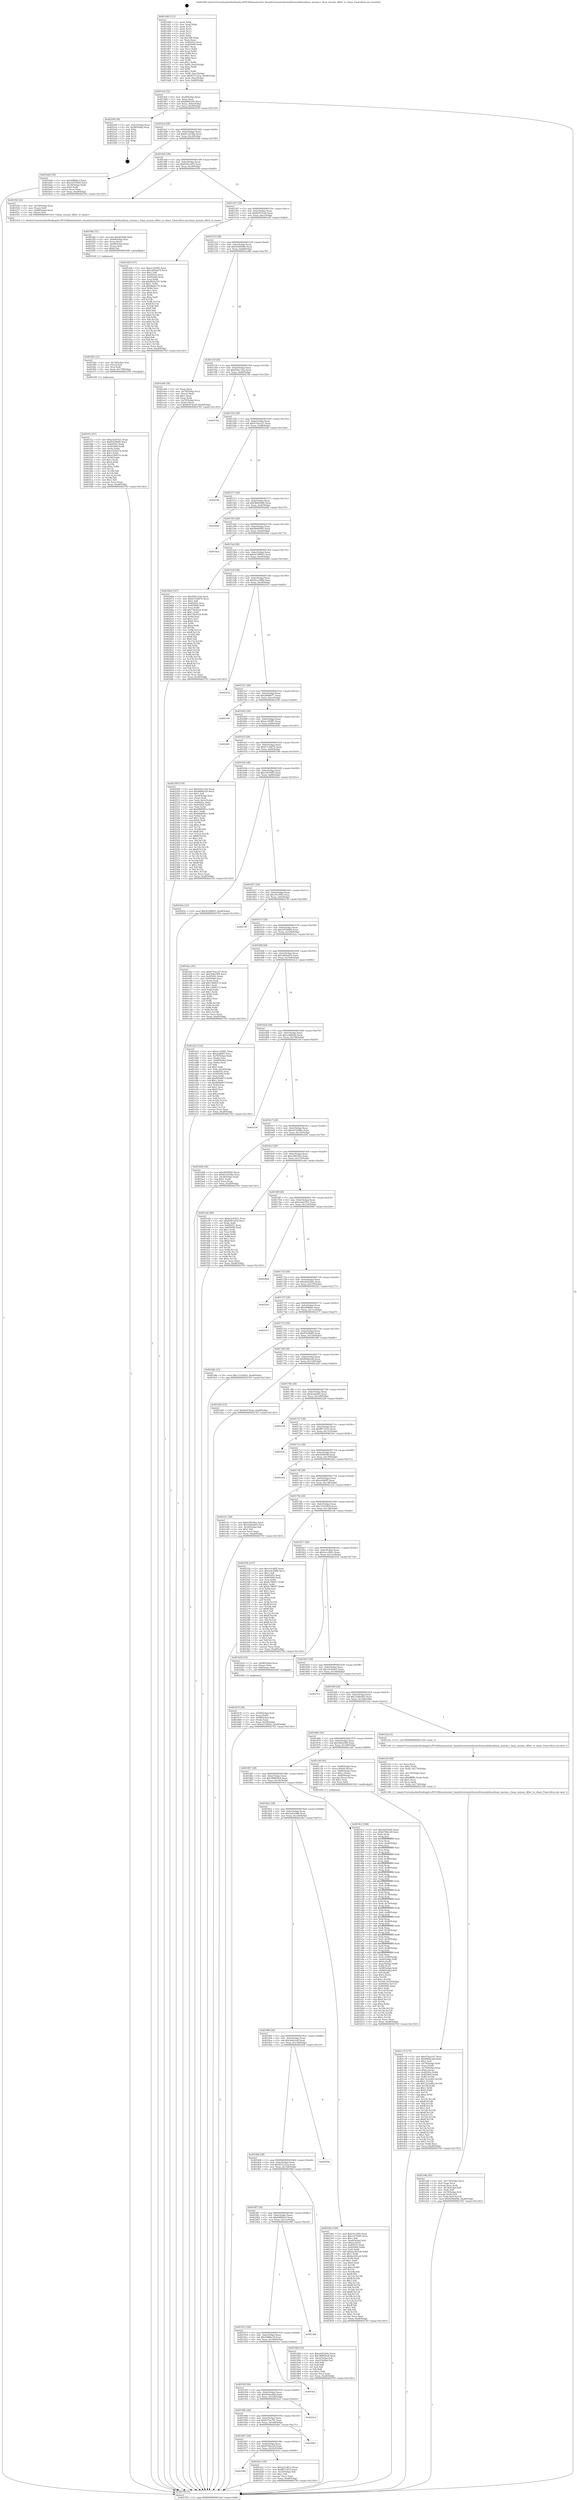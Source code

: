 digraph "0x401440" {
  label = "0x401440 (/mnt/c/Users/mathe/Desktop/tcc/POCII/binaries/extr_linuxdriversnetethernetfreescalefmanfman_muram.c_fman_muram_offset_to_vbase_Final-ollvm.out::main(0))"
  labelloc = "t"
  node[shape=record]

  Entry [label="",width=0.3,height=0.3,shape=circle,fillcolor=black,style=filled]
  "0x4014af" [label="{
     0x4014af [32]\l
     | [instrs]\l
     &nbsp;&nbsp;0x4014af \<+6\>: mov -0xa8(%rbp),%eax\l
     &nbsp;&nbsp;0x4014b5 \<+2\>: mov %eax,%ecx\l
     &nbsp;&nbsp;0x4014b7 \<+6\>: sub $0x80b652fc,%ecx\l
     &nbsp;&nbsp;0x4014bd \<+6\>: mov %eax,-0xbc(%rbp)\l
     &nbsp;&nbsp;0x4014c3 \<+6\>: mov %ecx,-0xc0(%rbp)\l
     &nbsp;&nbsp;0x4014c9 \<+6\>: je 000000000040259f \<main+0x115f\>\l
  }"]
  "0x40259f" [label="{
     0x40259f [18]\l
     | [instrs]\l
     &nbsp;&nbsp;0x40259f \<+3\>: mov -0x2c(%rbp),%eax\l
     &nbsp;&nbsp;0x4025a2 \<+4\>: lea -0x28(%rbp),%rsp\l
     &nbsp;&nbsp;0x4025a6 \<+1\>: pop %rbx\l
     &nbsp;&nbsp;0x4025a7 \<+2\>: pop %r12\l
     &nbsp;&nbsp;0x4025a9 \<+2\>: pop %r13\l
     &nbsp;&nbsp;0x4025ab \<+2\>: pop %r14\l
     &nbsp;&nbsp;0x4025ad \<+2\>: pop %r15\l
     &nbsp;&nbsp;0x4025af \<+1\>: pop %rbp\l
     &nbsp;&nbsp;0x4025b0 \<+1\>: ret\l
  }"]
  "0x4014cf" [label="{
     0x4014cf [28]\l
     | [instrs]\l
     &nbsp;&nbsp;0x4014cf \<+5\>: jmp 00000000004014d4 \<main+0x94\>\l
     &nbsp;&nbsp;0x4014d4 \<+6\>: mov -0xbc(%rbp),%eax\l
     &nbsp;&nbsp;0x4014da \<+5\>: sub $0x81cd338a,%eax\l
     &nbsp;&nbsp;0x4014df \<+6\>: mov %eax,-0xc4(%rbp)\l
     &nbsp;&nbsp;0x4014e5 \<+6\>: je 0000000000401bd0 \<main+0x790\>\l
  }"]
  Exit [label="",width=0.3,height=0.3,shape=circle,fillcolor=black,style=filled,peripheries=2]
  "0x401bd0" [label="{
     0x401bd0 [30]\l
     | [instrs]\l
     &nbsp;&nbsp;0x401bd0 \<+5\>: mov $0x4dff44e3,%eax\l
     &nbsp;&nbsp;0x401bd5 \<+5\>: mov $0xcb5590d3,%ecx\l
     &nbsp;&nbsp;0x401bda \<+3\>: mov -0x34(%rbp),%edx\l
     &nbsp;&nbsp;0x401bdd \<+3\>: cmp $0x0,%edx\l
     &nbsp;&nbsp;0x401be0 \<+3\>: cmove %ecx,%eax\l
     &nbsp;&nbsp;0x401be3 \<+6\>: mov %eax,-0xa8(%rbp)\l
     &nbsp;&nbsp;0x401be9 \<+5\>: jmp 0000000000402783 \<main+0x1343\>\l
  }"]
  "0x4014eb" [label="{
     0x4014eb [28]\l
     | [instrs]\l
     &nbsp;&nbsp;0x4014eb \<+5\>: jmp 00000000004014f0 \<main+0xb0\>\l
     &nbsp;&nbsp;0x4014f0 \<+6\>: mov -0xbc(%rbp),%eax\l
     &nbsp;&nbsp;0x4014f6 \<+5\>: sub $0x839ccd34,%eax\l
     &nbsp;&nbsp;0x4014fb \<+6\>: mov %eax,-0xc8(%rbp)\l
     &nbsp;&nbsp;0x401501 \<+6\>: je 0000000000401f30 \<main+0xaf0\>\l
  }"]
  "0x401f7a" [label="{
     0x401f7a [97]\l
     | [instrs]\l
     &nbsp;&nbsp;0x401f7a \<+5\>: mov $0xe5ed1921,%eax\l
     &nbsp;&nbsp;0x401f7f \<+5\>: mov $0xf5439b85,%ecx\l
     &nbsp;&nbsp;0x401f84 \<+7\>: mov 0x40505c,%edx\l
     &nbsp;&nbsp;0x401f8b \<+8\>: mov 0x405060,%r8d\l
     &nbsp;&nbsp;0x401f93 \<+3\>: mov %edx,%r9d\l
     &nbsp;&nbsp;0x401f96 \<+7\>: add $0xe528d376,%r9d\l
     &nbsp;&nbsp;0x401f9d \<+4\>: sub $0x1,%r9d\l
     &nbsp;&nbsp;0x401fa1 \<+7\>: sub $0xe528d376,%r9d\l
     &nbsp;&nbsp;0x401fa8 \<+4\>: imul %r9d,%edx\l
     &nbsp;&nbsp;0x401fac \<+3\>: and $0x1,%edx\l
     &nbsp;&nbsp;0x401faf \<+3\>: cmp $0x0,%edx\l
     &nbsp;&nbsp;0x401fb2 \<+4\>: sete %r10b\l
     &nbsp;&nbsp;0x401fb6 \<+4\>: cmp $0xa,%r8d\l
     &nbsp;&nbsp;0x401fba \<+4\>: setl %r11b\l
     &nbsp;&nbsp;0x401fbe \<+3\>: mov %r10b,%bl\l
     &nbsp;&nbsp;0x401fc1 \<+3\>: and %r11b,%bl\l
     &nbsp;&nbsp;0x401fc4 \<+3\>: xor %r11b,%r10b\l
     &nbsp;&nbsp;0x401fc7 \<+3\>: or %r10b,%bl\l
     &nbsp;&nbsp;0x401fca \<+3\>: test $0x1,%bl\l
     &nbsp;&nbsp;0x401fcd \<+3\>: cmovne %ecx,%eax\l
     &nbsp;&nbsp;0x401fd0 \<+6\>: mov %eax,-0xa8(%rbp)\l
     &nbsp;&nbsp;0x401fd6 \<+5\>: jmp 0000000000402783 \<main+0x1343\>\l
  }"]
  "0x401f30" [label="{
     0x401f30 [22]\l
     | [instrs]\l
     &nbsp;&nbsp;0x401f30 \<+4\>: mov -0x78(%rbp),%rax\l
     &nbsp;&nbsp;0x401f34 \<+3\>: mov (%rax),%rdi\l
     &nbsp;&nbsp;0x401f37 \<+7\>: mov -0x88(%rbp),%rax\l
     &nbsp;&nbsp;0x401f3e \<+3\>: mov (%rax),%rsi\l
     &nbsp;&nbsp;0x401f41 \<+5\>: call 0000000000401410 \<fman_muram_offset_to_vbase\>\l
     | [calls]\l
     &nbsp;&nbsp;0x401410 \{1\} (/mnt/c/Users/mathe/Desktop/tcc/POCII/binaries/extr_linuxdriversnetethernetfreescalefmanfman_muram.c_fman_muram_offset_to_vbase_Final-ollvm.out::fman_muram_offset_to_vbase)\l
  }"]
  "0x401507" [label="{
     0x401507 [28]\l
     | [instrs]\l
     &nbsp;&nbsp;0x401507 \<+5\>: jmp 000000000040150c \<main+0xcc\>\l
     &nbsp;&nbsp;0x40150c \<+6\>: mov -0xbc(%rbp),%eax\l
     &nbsp;&nbsp;0x401512 \<+5\>: sub $0x8e974ca0,%eax\l
     &nbsp;&nbsp;0x401517 \<+6\>: mov %eax,-0xcc(%rbp)\l
     &nbsp;&nbsp;0x40151d \<+6\>: je 0000000000401d2f \<main+0x8ef\>\l
  }"]
  "0x401f65" [label="{
     0x401f65 [21]\l
     | [instrs]\l
     &nbsp;&nbsp;0x401f65 \<+4\>: mov -0x78(%rbp),%rsi\l
     &nbsp;&nbsp;0x401f69 \<+3\>: mov (%rsi),%rsi\l
     &nbsp;&nbsp;0x401f6c \<+3\>: mov %rsi,%rdi\l
     &nbsp;&nbsp;0x401f6f \<+6\>: mov %eax,-0x178(%rbp)\l
     &nbsp;&nbsp;0x401f75 \<+5\>: call 0000000000401030 \<free@plt\>\l
     | [calls]\l
     &nbsp;&nbsp;0x401030 \{1\} (unknown)\l
  }"]
  "0x401d2f" [label="{
     0x401d2f [147]\l
     | [instrs]\l
     &nbsp;&nbsp;0x401d2f \<+5\>: mov $0xac1458f1,%eax\l
     &nbsp;&nbsp;0x401d34 \<+5\>: mov $0xcd85ad79,%ecx\l
     &nbsp;&nbsp;0x401d39 \<+2\>: mov $0x1,%dl\l
     &nbsp;&nbsp;0x401d3b \<+7\>: mov 0x40505c,%esi\l
     &nbsp;&nbsp;0x401d42 \<+7\>: mov 0x405060,%edi\l
     &nbsp;&nbsp;0x401d49 \<+3\>: mov %esi,%r8d\l
     &nbsp;&nbsp;0x401d4c \<+7\>: add $0x90a0a7f1,%r8d\l
     &nbsp;&nbsp;0x401d53 \<+4\>: sub $0x1,%r8d\l
     &nbsp;&nbsp;0x401d57 \<+7\>: sub $0x90a0a7f1,%r8d\l
     &nbsp;&nbsp;0x401d5e \<+4\>: imul %r8d,%esi\l
     &nbsp;&nbsp;0x401d62 \<+3\>: and $0x1,%esi\l
     &nbsp;&nbsp;0x401d65 \<+3\>: cmp $0x0,%esi\l
     &nbsp;&nbsp;0x401d68 \<+4\>: sete %r9b\l
     &nbsp;&nbsp;0x401d6c \<+3\>: cmp $0xa,%edi\l
     &nbsp;&nbsp;0x401d6f \<+4\>: setl %r10b\l
     &nbsp;&nbsp;0x401d73 \<+3\>: mov %r9b,%r11b\l
     &nbsp;&nbsp;0x401d76 \<+4\>: xor $0xff,%r11b\l
     &nbsp;&nbsp;0x401d7a \<+3\>: mov %r10b,%bl\l
     &nbsp;&nbsp;0x401d7d \<+3\>: xor $0xff,%bl\l
     &nbsp;&nbsp;0x401d80 \<+3\>: xor $0x0,%dl\l
     &nbsp;&nbsp;0x401d83 \<+3\>: mov %r11b,%r14b\l
     &nbsp;&nbsp;0x401d86 \<+4\>: and $0x0,%r14b\l
     &nbsp;&nbsp;0x401d8a \<+3\>: and %dl,%r9b\l
     &nbsp;&nbsp;0x401d8d \<+3\>: mov %bl,%r15b\l
     &nbsp;&nbsp;0x401d90 \<+4\>: and $0x0,%r15b\l
     &nbsp;&nbsp;0x401d94 \<+3\>: and %dl,%r10b\l
     &nbsp;&nbsp;0x401d97 \<+3\>: or %r9b,%r14b\l
     &nbsp;&nbsp;0x401d9a \<+3\>: or %r10b,%r15b\l
     &nbsp;&nbsp;0x401d9d \<+3\>: xor %r15b,%r14b\l
     &nbsp;&nbsp;0x401da0 \<+3\>: or %bl,%r11b\l
     &nbsp;&nbsp;0x401da3 \<+4\>: xor $0xff,%r11b\l
     &nbsp;&nbsp;0x401da7 \<+3\>: or $0x0,%dl\l
     &nbsp;&nbsp;0x401daa \<+3\>: and %dl,%r11b\l
     &nbsp;&nbsp;0x401dad \<+3\>: or %r11b,%r14b\l
     &nbsp;&nbsp;0x401db0 \<+4\>: test $0x1,%r14b\l
     &nbsp;&nbsp;0x401db4 \<+3\>: cmovne %ecx,%eax\l
     &nbsp;&nbsp;0x401db7 \<+6\>: mov %eax,-0xa8(%rbp)\l
     &nbsp;&nbsp;0x401dbd \<+5\>: jmp 0000000000402783 \<main+0x1343\>\l
  }"]
  "0x401523" [label="{
     0x401523 [28]\l
     | [instrs]\l
     &nbsp;&nbsp;0x401523 \<+5\>: jmp 0000000000401528 \<main+0xe8\>\l
     &nbsp;&nbsp;0x401528 \<+6\>: mov -0xbc(%rbp),%eax\l
     &nbsp;&nbsp;0x40152e \<+5\>: sub $0x9246499c,%eax\l
     &nbsp;&nbsp;0x401533 \<+6\>: mov %eax,-0xd0(%rbp)\l
     &nbsp;&nbsp;0x401539 \<+6\>: je 0000000000401eb8 \<main+0xa78\>\l
  }"]
  "0x401f46" [label="{
     0x401f46 [31]\l
     | [instrs]\l
     &nbsp;&nbsp;0x401f46 \<+10\>: movabs $0x4030d6,%rdi\l
     &nbsp;&nbsp;0x401f50 \<+4\>: mov -0x68(%rbp),%rsi\l
     &nbsp;&nbsp;0x401f54 \<+3\>: mov %rax,(%rsi)\l
     &nbsp;&nbsp;0x401f57 \<+4\>: mov -0x68(%rbp),%rax\l
     &nbsp;&nbsp;0x401f5b \<+3\>: mov (%rax),%rsi\l
     &nbsp;&nbsp;0x401f5e \<+2\>: mov $0x0,%al\l
     &nbsp;&nbsp;0x401f60 \<+5\>: call 0000000000401040 \<printf@plt\>\l
     | [calls]\l
     &nbsp;&nbsp;0x401040 \{1\} (unknown)\l
  }"]
  "0x401eb8" [label="{
     0x401eb8 [34]\l
     | [instrs]\l
     &nbsp;&nbsp;0x401eb8 \<+2\>: xor %eax,%eax\l
     &nbsp;&nbsp;0x401eba \<+4\>: mov -0x70(%rbp),%rcx\l
     &nbsp;&nbsp;0x401ebe \<+2\>: mov (%rcx),%edx\l
     &nbsp;&nbsp;0x401ec0 \<+3\>: sub $0x1,%eax\l
     &nbsp;&nbsp;0x401ec3 \<+2\>: sub %eax,%edx\l
     &nbsp;&nbsp;0x401ec5 \<+4\>: mov -0x70(%rbp),%rcx\l
     &nbsp;&nbsp;0x401ec9 \<+2\>: mov %edx,(%rcx)\l
     &nbsp;&nbsp;0x401ecb \<+10\>: movl $0x8e974ca0,-0xa8(%rbp)\l
     &nbsp;&nbsp;0x401ed5 \<+5\>: jmp 0000000000402783 \<main+0x1343\>\l
  }"]
  "0x40153f" [label="{
     0x40153f [28]\l
     | [instrs]\l
     &nbsp;&nbsp;0x40153f \<+5\>: jmp 0000000000401544 \<main+0x104\>\l
     &nbsp;&nbsp;0x401544 \<+6\>: mov -0xbc(%rbp),%eax\l
     &nbsp;&nbsp;0x40154a \<+5\>: sub $0x926cc16a,%eax\l
     &nbsp;&nbsp;0x40154f \<+6\>: mov %eax,-0xd4(%rbp)\l
     &nbsp;&nbsp;0x401555 \<+6\>: je 000000000040276b \<main+0x132b\>\l
  }"]
  "0x401e8b" [label="{
     0x401e8b [45]\l
     | [instrs]\l
     &nbsp;&nbsp;0x401e8b \<+6\>: mov -0x174(%rbp),%ecx\l
     &nbsp;&nbsp;0x401e91 \<+3\>: imul %eax,%ecx\l
     &nbsp;&nbsp;0x401e94 \<+3\>: movslq %ecx,%rdi\l
     &nbsp;&nbsp;0x401e97 \<+4\>: mov -0x78(%rbp),%r8\l
     &nbsp;&nbsp;0x401e9b \<+3\>: mov (%r8),%r8\l
     &nbsp;&nbsp;0x401e9e \<+4\>: mov -0x70(%rbp),%r9\l
     &nbsp;&nbsp;0x401ea2 \<+3\>: movslq (%r9),%r9\l
     &nbsp;&nbsp;0x401ea5 \<+4\>: mov %rdi,(%r8,%r9,8)\l
     &nbsp;&nbsp;0x401ea9 \<+10\>: movl $0x9246499c,-0xa8(%rbp)\l
     &nbsp;&nbsp;0x401eb3 \<+5\>: jmp 0000000000402783 \<main+0x1343\>\l
  }"]
  "0x40276b" [label="{
     0x40276b\l
  }", style=dashed]
  "0x40155b" [label="{
     0x40155b [28]\l
     | [instrs]\l
     &nbsp;&nbsp;0x40155b \<+5\>: jmp 0000000000401560 \<main+0x120\>\l
     &nbsp;&nbsp;0x401560 \<+6\>: mov -0xbc(%rbp),%eax\l
     &nbsp;&nbsp;0x401566 \<+5\>: sub $0x974aa1d7,%eax\l
     &nbsp;&nbsp;0x40156b \<+6\>: mov %eax,-0xd8(%rbp)\l
     &nbsp;&nbsp;0x401571 \<+6\>: je 00000000004025f6 \<main+0x11b6\>\l
  }"]
  "0x401e5f" [label="{
     0x401e5f [44]\l
     | [instrs]\l
     &nbsp;&nbsp;0x401e5f \<+2\>: xor %ecx,%ecx\l
     &nbsp;&nbsp;0x401e61 \<+5\>: mov $0x2,%edx\l
     &nbsp;&nbsp;0x401e66 \<+6\>: mov %edx,-0x170(%rbp)\l
     &nbsp;&nbsp;0x401e6c \<+1\>: cltd\l
     &nbsp;&nbsp;0x401e6d \<+6\>: mov -0x170(%rbp),%esi\l
     &nbsp;&nbsp;0x401e73 \<+2\>: idiv %esi\l
     &nbsp;&nbsp;0x401e75 \<+6\>: imul $0xfffffffe,%edx,%edx\l
     &nbsp;&nbsp;0x401e7b \<+3\>: sub $0x1,%ecx\l
     &nbsp;&nbsp;0x401e7e \<+2\>: sub %ecx,%edx\l
     &nbsp;&nbsp;0x401e80 \<+6\>: mov %edx,-0x174(%rbp)\l
     &nbsp;&nbsp;0x401e86 \<+5\>: call 0000000000401160 \<next_i\>\l
     | [calls]\l
     &nbsp;&nbsp;0x401160 \{1\} (/mnt/c/Users/mathe/Desktop/tcc/POCII/binaries/extr_linuxdriversnetethernetfreescalefmanfman_muram.c_fman_muram_offset_to_vbase_Final-ollvm.out::next_i)\l
  }"]
  "0x4025f6" [label="{
     0x4025f6\l
  }", style=dashed]
  "0x401577" [label="{
     0x401577 [28]\l
     | [instrs]\l
     &nbsp;&nbsp;0x401577 \<+5\>: jmp 000000000040157c \<main+0x13c\>\l
     &nbsp;&nbsp;0x40157c \<+6\>: mov -0xbc(%rbp),%eax\l
     &nbsp;&nbsp;0x401582 \<+5\>: sub $0x9b6b0dd6,%eax\l
     &nbsp;&nbsp;0x401587 \<+6\>: mov %eax,-0xdc(%rbp)\l
     &nbsp;&nbsp;0x40158d \<+6\>: je 00000000004026bf \<main+0x127f\>\l
  }"]
  "0x401c74" [label="{
     0x401c74 [172]\l
     | [instrs]\l
     &nbsp;&nbsp;0x401c74 \<+5\>: mov $0x974aa1d7,%ecx\l
     &nbsp;&nbsp;0x401c79 \<+5\>: mov $0xf690ecdd,%edx\l
     &nbsp;&nbsp;0x401c7e \<+3\>: mov $0x1,%sil\l
     &nbsp;&nbsp;0x401c81 \<+4\>: mov -0x78(%rbp),%rdi\l
     &nbsp;&nbsp;0x401c85 \<+3\>: mov %rax,(%rdi)\l
     &nbsp;&nbsp;0x401c88 \<+4\>: mov -0x70(%rbp),%rax\l
     &nbsp;&nbsp;0x401c8c \<+6\>: movl $0x0,(%rax)\l
     &nbsp;&nbsp;0x401c92 \<+8\>: mov 0x40505c,%r8d\l
     &nbsp;&nbsp;0x401c9a \<+8\>: mov 0x405060,%r9d\l
     &nbsp;&nbsp;0x401ca2 \<+3\>: mov %r8d,%r10d\l
     &nbsp;&nbsp;0x401ca5 \<+7\>: sub $0x7ac2cd62,%r10d\l
     &nbsp;&nbsp;0x401cac \<+4\>: sub $0x1,%r10d\l
     &nbsp;&nbsp;0x401cb0 \<+7\>: add $0x7ac2cd62,%r10d\l
     &nbsp;&nbsp;0x401cb7 \<+4\>: imul %r10d,%r8d\l
     &nbsp;&nbsp;0x401cbb \<+4\>: and $0x1,%r8d\l
     &nbsp;&nbsp;0x401cbf \<+4\>: cmp $0x0,%r8d\l
     &nbsp;&nbsp;0x401cc3 \<+4\>: sete %r11b\l
     &nbsp;&nbsp;0x401cc7 \<+4\>: cmp $0xa,%r9d\l
     &nbsp;&nbsp;0x401ccb \<+3\>: setl %bl\l
     &nbsp;&nbsp;0x401cce \<+3\>: mov %r11b,%r14b\l
     &nbsp;&nbsp;0x401cd1 \<+4\>: xor $0xff,%r14b\l
     &nbsp;&nbsp;0x401cd5 \<+3\>: mov %bl,%r15b\l
     &nbsp;&nbsp;0x401cd8 \<+4\>: xor $0xff,%r15b\l
     &nbsp;&nbsp;0x401cdc \<+4\>: xor $0x1,%sil\l
     &nbsp;&nbsp;0x401ce0 \<+3\>: mov %r14b,%r12b\l
     &nbsp;&nbsp;0x401ce3 \<+4\>: and $0xff,%r12b\l
     &nbsp;&nbsp;0x401ce7 \<+3\>: and %sil,%r11b\l
     &nbsp;&nbsp;0x401cea \<+3\>: mov %r15b,%r13b\l
     &nbsp;&nbsp;0x401ced \<+4\>: and $0xff,%r13b\l
     &nbsp;&nbsp;0x401cf1 \<+3\>: and %sil,%bl\l
     &nbsp;&nbsp;0x401cf4 \<+3\>: or %r11b,%r12b\l
     &nbsp;&nbsp;0x401cf7 \<+3\>: or %bl,%r13b\l
     &nbsp;&nbsp;0x401cfa \<+3\>: xor %r13b,%r12b\l
     &nbsp;&nbsp;0x401cfd \<+3\>: or %r15b,%r14b\l
     &nbsp;&nbsp;0x401d00 \<+4\>: xor $0xff,%r14b\l
     &nbsp;&nbsp;0x401d04 \<+4\>: or $0x1,%sil\l
     &nbsp;&nbsp;0x401d08 \<+3\>: and %sil,%r14b\l
     &nbsp;&nbsp;0x401d0b \<+3\>: or %r14b,%r12b\l
     &nbsp;&nbsp;0x401d0e \<+4\>: test $0x1,%r12b\l
     &nbsp;&nbsp;0x401d12 \<+3\>: cmovne %edx,%ecx\l
     &nbsp;&nbsp;0x401d15 \<+6\>: mov %ecx,-0xa8(%rbp)\l
     &nbsp;&nbsp;0x401d1b \<+5\>: jmp 0000000000402783 \<main+0x1343\>\l
  }"]
  "0x4026bf" [label="{
     0x4026bf\l
  }", style=dashed]
  "0x401593" [label="{
     0x401593 [28]\l
     | [instrs]\l
     &nbsp;&nbsp;0x401593 \<+5\>: jmp 0000000000401598 \<main+0x158\>\l
     &nbsp;&nbsp;0x401598 \<+6\>: mov -0xbc(%rbp),%eax\l
     &nbsp;&nbsp;0x40159e \<+5\>: sub $0x9b6f0985,%eax\l
     &nbsp;&nbsp;0x4015a3 \<+6\>: mov %eax,-0xe0(%rbp)\l
     &nbsp;&nbsp;0x4015a9 \<+6\>: je 0000000000401bb2 \<main+0x772\>\l
  }"]
  "0x401b70" [label="{
     0x401b70 [36]\l
     | [instrs]\l
     &nbsp;&nbsp;0x401b70 \<+7\>: mov -0x90(%rbp),%rdi\l
     &nbsp;&nbsp;0x401b77 \<+2\>: mov %eax,(%rdi)\l
     &nbsp;&nbsp;0x401b79 \<+7\>: mov -0x90(%rbp),%rdi\l
     &nbsp;&nbsp;0x401b80 \<+2\>: mov (%rdi),%eax\l
     &nbsp;&nbsp;0x401b82 \<+3\>: mov %eax,-0x34(%rbp)\l
     &nbsp;&nbsp;0x401b85 \<+10\>: movl $0xe072468e,-0xa8(%rbp)\l
     &nbsp;&nbsp;0x401b8f \<+5\>: jmp 0000000000402783 \<main+0x1343\>\l
  }"]
  "0x401bb2" [label="{
     0x401bb2\l
  }", style=dashed]
  "0x4015af" [label="{
     0x4015af [28]\l
     | [instrs]\l
     &nbsp;&nbsp;0x4015af \<+5\>: jmp 00000000004015b4 \<main+0x174\>\l
     &nbsp;&nbsp;0x4015b4 \<+6\>: mov -0xbc(%rbp),%eax\l
     &nbsp;&nbsp;0x4015ba \<+5\>: sub $0x9c2d8955,%eax\l
     &nbsp;&nbsp;0x4015bf \<+6\>: mov %eax,-0xe4(%rbp)\l
     &nbsp;&nbsp;0x4015c5 \<+6\>: je 000000000040246d \<main+0x102d\>\l
  }"]
  "0x401983" [label="{
     0x401983\l
  }", style=dashed]
  "0x40246d" [label="{
     0x40246d [147]\l
     | [instrs]\l
     &nbsp;&nbsp;0x40246d \<+5\>: mov $0x926cc16a,%eax\l
     &nbsp;&nbsp;0x402472 \<+5\>: mov $0xb753d670,%ecx\l
     &nbsp;&nbsp;0x402477 \<+2\>: mov $0x1,%dl\l
     &nbsp;&nbsp;0x402479 \<+7\>: mov 0x40505c,%esi\l
     &nbsp;&nbsp;0x402480 \<+7\>: mov 0x405060,%edi\l
     &nbsp;&nbsp;0x402487 \<+3\>: mov %esi,%r8d\l
     &nbsp;&nbsp;0x40248a \<+7\>: add $0x736cfe2d,%r8d\l
     &nbsp;&nbsp;0x402491 \<+4\>: sub $0x1,%r8d\l
     &nbsp;&nbsp;0x402495 \<+7\>: sub $0x736cfe2d,%r8d\l
     &nbsp;&nbsp;0x40249c \<+4\>: imul %r8d,%esi\l
     &nbsp;&nbsp;0x4024a0 \<+3\>: and $0x1,%esi\l
     &nbsp;&nbsp;0x4024a3 \<+3\>: cmp $0x0,%esi\l
     &nbsp;&nbsp;0x4024a6 \<+4\>: sete %r9b\l
     &nbsp;&nbsp;0x4024aa \<+3\>: cmp $0xa,%edi\l
     &nbsp;&nbsp;0x4024ad \<+4\>: setl %r10b\l
     &nbsp;&nbsp;0x4024b1 \<+3\>: mov %r9b,%r11b\l
     &nbsp;&nbsp;0x4024b4 \<+4\>: xor $0xff,%r11b\l
     &nbsp;&nbsp;0x4024b8 \<+3\>: mov %r10b,%bl\l
     &nbsp;&nbsp;0x4024bb \<+3\>: xor $0xff,%bl\l
     &nbsp;&nbsp;0x4024be \<+3\>: xor $0x0,%dl\l
     &nbsp;&nbsp;0x4024c1 \<+3\>: mov %r11b,%r14b\l
     &nbsp;&nbsp;0x4024c4 \<+4\>: and $0x0,%r14b\l
     &nbsp;&nbsp;0x4024c8 \<+3\>: and %dl,%r9b\l
     &nbsp;&nbsp;0x4024cb \<+3\>: mov %bl,%r15b\l
     &nbsp;&nbsp;0x4024ce \<+4\>: and $0x0,%r15b\l
     &nbsp;&nbsp;0x4024d2 \<+3\>: and %dl,%r10b\l
     &nbsp;&nbsp;0x4024d5 \<+3\>: or %r9b,%r14b\l
     &nbsp;&nbsp;0x4024d8 \<+3\>: or %r10b,%r15b\l
     &nbsp;&nbsp;0x4024db \<+3\>: xor %r15b,%r14b\l
     &nbsp;&nbsp;0x4024de \<+3\>: or %bl,%r11b\l
     &nbsp;&nbsp;0x4024e1 \<+4\>: xor $0xff,%r11b\l
     &nbsp;&nbsp;0x4024e5 \<+3\>: or $0x0,%dl\l
     &nbsp;&nbsp;0x4024e8 \<+3\>: and %dl,%r11b\l
     &nbsp;&nbsp;0x4024eb \<+3\>: or %r11b,%r14b\l
     &nbsp;&nbsp;0x4024ee \<+4\>: test $0x1,%r14b\l
     &nbsp;&nbsp;0x4024f2 \<+3\>: cmovne %ecx,%eax\l
     &nbsp;&nbsp;0x4024f5 \<+6\>: mov %eax,-0xa8(%rbp)\l
     &nbsp;&nbsp;0x4024fb \<+5\>: jmp 0000000000402783 \<main+0x1343\>\l
  }"]
  "0x4015cb" [label="{
     0x4015cb [28]\l
     | [instrs]\l
     &nbsp;&nbsp;0x4015cb \<+5\>: jmp 00000000004015d0 \<main+0x190\>\l
     &nbsp;&nbsp;0x4015d0 \<+6\>: mov -0xbc(%rbp),%eax\l
     &nbsp;&nbsp;0x4015d6 \<+5\>: sub $0x9cca346b,%eax\l
     &nbsp;&nbsp;0x4015db \<+6\>: mov %eax,-0xe8(%rbp)\l
     &nbsp;&nbsp;0x4015e1 \<+6\>: je 0000000000402032 \<main+0xbf2\>\l
  }"]
  "0x401b1e" [label="{
     0x401b1e [30]\l
     | [instrs]\l
     &nbsp;&nbsp;0x401b1e \<+5\>: mov $0x2a1c4b1e,%eax\l
     &nbsp;&nbsp;0x401b23 \<+5\>: mov $0xff572432,%ecx\l
     &nbsp;&nbsp;0x401b28 \<+3\>: mov -0x35(%rbp),%dl\l
     &nbsp;&nbsp;0x401b2b \<+3\>: test $0x1,%dl\l
     &nbsp;&nbsp;0x401b2e \<+3\>: cmovne %ecx,%eax\l
     &nbsp;&nbsp;0x401b31 \<+6\>: mov %eax,-0xa8(%rbp)\l
     &nbsp;&nbsp;0x401b37 \<+5\>: jmp 0000000000402783 \<main+0x1343\>\l
  }"]
  "0x402032" [label="{
     0x402032\l
  }", style=dashed]
  "0x4015e7" [label="{
     0x4015e7 [28]\l
     | [instrs]\l
     &nbsp;&nbsp;0x4015e7 \<+5\>: jmp 00000000004015ec \<main+0x1ac\>\l
     &nbsp;&nbsp;0x4015ec \<+6\>: mov -0xbc(%rbp),%eax\l
     &nbsp;&nbsp;0x4015f2 \<+5\>: sub $0xa8f84677,%eax\l
     &nbsp;&nbsp;0x4015f7 \<+6\>: mov %eax,-0xec(%rbp)\l
     &nbsp;&nbsp;0x4015fd \<+6\>: je 0000000000402190 \<main+0xd50\>\l
  }"]
  "0x401967" [label="{
     0x401967 [28]\l
     | [instrs]\l
     &nbsp;&nbsp;0x401967 \<+5\>: jmp 000000000040196c \<main+0x52c\>\l
     &nbsp;&nbsp;0x40196c \<+6\>: mov -0xbc(%rbp),%eax\l
     &nbsp;&nbsp;0x401972 \<+5\>: sub $0x6748cc28,%eax\l
     &nbsp;&nbsp;0x401977 \<+6\>: mov %eax,-0x16c(%rbp)\l
     &nbsp;&nbsp;0x40197d \<+6\>: je 0000000000401b1e \<main+0x6de\>\l
  }"]
  "0x402190" [label="{
     0x402190\l
  }", style=dashed]
  "0x401603" [label="{
     0x401603 [28]\l
     | [instrs]\l
     &nbsp;&nbsp;0x401603 \<+5\>: jmp 0000000000401608 \<main+0x1c8\>\l
     &nbsp;&nbsp;0x401608 \<+6\>: mov -0xbc(%rbp),%eax\l
     &nbsp;&nbsp;0x40160e \<+5\>: sub $0xac1458f1,%eax\l
     &nbsp;&nbsp;0x401613 \<+6\>: mov %eax,-0xf0(%rbp)\l
     &nbsp;&nbsp;0x401619 \<+6\>: je 0000000000402641 \<main+0x1201\>\l
  }"]
  "0x4020b1" [label="{
     0x4020b1\l
  }", style=dashed]
  "0x402641" [label="{
     0x402641\l
  }", style=dashed]
  "0x40161f" [label="{
     0x40161f [28]\l
     | [instrs]\l
     &nbsp;&nbsp;0x40161f \<+5\>: jmp 0000000000401624 \<main+0x1e4\>\l
     &nbsp;&nbsp;0x401624 \<+6\>: mov -0xbc(%rbp),%eax\l
     &nbsp;&nbsp;0x40162a \<+5\>: sub $0xb753d670,%eax\l
     &nbsp;&nbsp;0x40162f \<+6\>: mov %eax,-0xf4(%rbp)\l
     &nbsp;&nbsp;0x401635 \<+6\>: je 0000000000402500 \<main+0x10c0\>\l
  }"]
  "0x40194b" [label="{
     0x40194b [28]\l
     | [instrs]\l
     &nbsp;&nbsp;0x40194b \<+5\>: jmp 0000000000401950 \<main+0x510\>\l
     &nbsp;&nbsp;0x401950 \<+6\>: mov -0xbc(%rbp),%eax\l
     &nbsp;&nbsp;0x401956 \<+5\>: sub $0x637ea791,%eax\l
     &nbsp;&nbsp;0x40195b \<+6\>: mov %eax,-0x168(%rbp)\l
     &nbsp;&nbsp;0x401961 \<+6\>: je 00000000004020b1 \<main+0xc71\>\l
  }"]
  "0x402500" [label="{
     0x402500 [159]\l
     | [instrs]\l
     &nbsp;&nbsp;0x402500 \<+5\>: mov $0x926cc16a,%eax\l
     &nbsp;&nbsp;0x402505 \<+5\>: mov $0x80b652fc,%ecx\l
     &nbsp;&nbsp;0x40250a \<+2\>: mov $0x1,%dl\l
     &nbsp;&nbsp;0x40250c \<+7\>: mov -0xa0(%rbp),%rsi\l
     &nbsp;&nbsp;0x402513 \<+2\>: mov (%rsi),%edi\l
     &nbsp;&nbsp;0x402515 \<+3\>: mov %edi,-0x2c(%rbp)\l
     &nbsp;&nbsp;0x402518 \<+7\>: mov 0x40505c,%edi\l
     &nbsp;&nbsp;0x40251f \<+8\>: mov 0x405060,%r8d\l
     &nbsp;&nbsp;0x402527 \<+3\>: mov %edi,%r9d\l
     &nbsp;&nbsp;0x40252a \<+7\>: add $0x8968901c,%r9d\l
     &nbsp;&nbsp;0x402531 \<+4\>: sub $0x1,%r9d\l
     &nbsp;&nbsp;0x402535 \<+7\>: sub $0x8968901c,%r9d\l
     &nbsp;&nbsp;0x40253c \<+4\>: imul %r9d,%edi\l
     &nbsp;&nbsp;0x402540 \<+3\>: and $0x1,%edi\l
     &nbsp;&nbsp;0x402543 \<+3\>: cmp $0x0,%edi\l
     &nbsp;&nbsp;0x402546 \<+4\>: sete %r10b\l
     &nbsp;&nbsp;0x40254a \<+4\>: cmp $0xa,%r8d\l
     &nbsp;&nbsp;0x40254e \<+4\>: setl %r11b\l
     &nbsp;&nbsp;0x402552 \<+3\>: mov %r10b,%bl\l
     &nbsp;&nbsp;0x402555 \<+3\>: xor $0xff,%bl\l
     &nbsp;&nbsp;0x402558 \<+3\>: mov %r11b,%r14b\l
     &nbsp;&nbsp;0x40255b \<+4\>: xor $0xff,%r14b\l
     &nbsp;&nbsp;0x40255f \<+3\>: xor $0x1,%dl\l
     &nbsp;&nbsp;0x402562 \<+3\>: mov %bl,%r15b\l
     &nbsp;&nbsp;0x402565 \<+4\>: and $0xff,%r15b\l
     &nbsp;&nbsp;0x402569 \<+3\>: and %dl,%r10b\l
     &nbsp;&nbsp;0x40256c \<+3\>: mov %r14b,%r12b\l
     &nbsp;&nbsp;0x40256f \<+4\>: and $0xff,%r12b\l
     &nbsp;&nbsp;0x402573 \<+3\>: and %dl,%r11b\l
     &nbsp;&nbsp;0x402576 \<+3\>: or %r10b,%r15b\l
     &nbsp;&nbsp;0x402579 \<+3\>: or %r11b,%r12b\l
     &nbsp;&nbsp;0x40257c \<+3\>: xor %r12b,%r15b\l
     &nbsp;&nbsp;0x40257f \<+3\>: or %r14b,%bl\l
     &nbsp;&nbsp;0x402582 \<+3\>: xor $0xff,%bl\l
     &nbsp;&nbsp;0x402585 \<+3\>: or $0x1,%dl\l
     &nbsp;&nbsp;0x402588 \<+2\>: and %dl,%bl\l
     &nbsp;&nbsp;0x40258a \<+3\>: or %bl,%r15b\l
     &nbsp;&nbsp;0x40258d \<+4\>: test $0x1,%r15b\l
     &nbsp;&nbsp;0x402591 \<+3\>: cmovne %ecx,%eax\l
     &nbsp;&nbsp;0x402594 \<+6\>: mov %eax,-0xa8(%rbp)\l
     &nbsp;&nbsp;0x40259a \<+5\>: jmp 0000000000402783 \<main+0x1343\>\l
  }"]
  "0x40163b" [label="{
     0x40163b [28]\l
     | [instrs]\l
     &nbsp;&nbsp;0x40163b \<+5\>: jmp 0000000000401640 \<main+0x200\>\l
     &nbsp;&nbsp;0x401640 \<+6\>: mov -0xbc(%rbp),%eax\l
     &nbsp;&nbsp;0x401646 \<+5\>: sub $0xc26704f5,%eax\l
     &nbsp;&nbsp;0x40164b \<+6\>: mov %eax,-0xf8(%rbp)\l
     &nbsp;&nbsp;0x401651 \<+6\>: je 000000000040245e \<main+0x101e\>\l
  }"]
  "0x4022a3" [label="{
     0x4022a3\l
  }", style=dashed]
  "0x40245e" [label="{
     0x40245e [15]\l
     | [instrs]\l
     &nbsp;&nbsp;0x40245e \<+10\>: movl $0x9c2d8955,-0xa8(%rbp)\l
     &nbsp;&nbsp;0x402468 \<+5\>: jmp 0000000000402783 \<main+0x1343\>\l
  }"]
  "0x401657" [label="{
     0x401657 [28]\l
     | [instrs]\l
     &nbsp;&nbsp;0x401657 \<+5\>: jmp 000000000040165c \<main+0x21c\>\l
     &nbsp;&nbsp;0x40165c \<+6\>: mov -0xbc(%rbp),%eax\l
     &nbsp;&nbsp;0x401662 \<+5\>: sub $0xc91cf0f2,%eax\l
     &nbsp;&nbsp;0x401667 \<+6\>: mov %eax,-0xfc(%rbp)\l
     &nbsp;&nbsp;0x40166d \<+6\>: je 000000000040274f \<main+0x130f\>\l
  }"]
  "0x40192f" [label="{
     0x40192f [28]\l
     | [instrs]\l
     &nbsp;&nbsp;0x40192f \<+5\>: jmp 0000000000401934 \<main+0x4f4\>\l
     &nbsp;&nbsp;0x401934 \<+6\>: mov -0xbc(%rbp),%eax\l
     &nbsp;&nbsp;0x40193a \<+5\>: sub $0x5b9ae8dd,%eax\l
     &nbsp;&nbsp;0x40193f \<+6\>: mov %eax,-0x164(%rbp)\l
     &nbsp;&nbsp;0x401945 \<+6\>: je 00000000004022a3 \<main+0xe63\>\l
  }"]
  "0x40274f" [label="{
     0x40274f\l
  }", style=dashed]
  "0x401673" [label="{
     0x401673 [28]\l
     | [instrs]\l
     &nbsp;&nbsp;0x401673 \<+5\>: jmp 0000000000401678 \<main+0x238\>\l
     &nbsp;&nbsp;0x401678 \<+6\>: mov -0xbc(%rbp),%eax\l
     &nbsp;&nbsp;0x40167e \<+5\>: sub $0xcb5590d3,%eax\l
     &nbsp;&nbsp;0x401683 \<+6\>: mov %eax,-0x100(%rbp)\l
     &nbsp;&nbsp;0x401689 \<+6\>: je 0000000000401bee \<main+0x7ae\>\l
  }"]
  "0x401fea" [label="{
     0x401fea\l
  }", style=dashed]
  "0x401bee" [label="{
     0x401bee [91]\l
     | [instrs]\l
     &nbsp;&nbsp;0x401bee \<+5\>: mov $0x974aa1d7,%eax\l
     &nbsp;&nbsp;0x401bf3 \<+5\>: mov $0x364a29f4,%ecx\l
     &nbsp;&nbsp;0x401bf8 \<+7\>: mov 0x40505c,%edx\l
     &nbsp;&nbsp;0x401bff \<+7\>: mov 0x405060,%esi\l
     &nbsp;&nbsp;0x401c06 \<+2\>: mov %edx,%edi\l
     &nbsp;&nbsp;0x401c08 \<+6\>: add $0x13066373,%edi\l
     &nbsp;&nbsp;0x401c0e \<+3\>: sub $0x1,%edi\l
     &nbsp;&nbsp;0x401c11 \<+6\>: sub $0x13066373,%edi\l
     &nbsp;&nbsp;0x401c17 \<+3\>: imul %edi,%edx\l
     &nbsp;&nbsp;0x401c1a \<+3\>: and $0x1,%edx\l
     &nbsp;&nbsp;0x401c1d \<+3\>: cmp $0x0,%edx\l
     &nbsp;&nbsp;0x401c20 \<+4\>: sete %r8b\l
     &nbsp;&nbsp;0x401c24 \<+3\>: cmp $0xa,%esi\l
     &nbsp;&nbsp;0x401c27 \<+4\>: setl %r9b\l
     &nbsp;&nbsp;0x401c2b \<+3\>: mov %r8b,%r10b\l
     &nbsp;&nbsp;0x401c2e \<+3\>: and %r9b,%r10b\l
     &nbsp;&nbsp;0x401c31 \<+3\>: xor %r9b,%r8b\l
     &nbsp;&nbsp;0x401c34 \<+3\>: or %r8b,%r10b\l
     &nbsp;&nbsp;0x401c37 \<+4\>: test $0x1,%r10b\l
     &nbsp;&nbsp;0x401c3b \<+3\>: cmovne %ecx,%eax\l
     &nbsp;&nbsp;0x401c3e \<+6\>: mov %eax,-0xa8(%rbp)\l
     &nbsp;&nbsp;0x401c44 \<+5\>: jmp 0000000000402783 \<main+0x1343\>\l
  }"]
  "0x40168f" [label="{
     0x40168f [28]\l
     | [instrs]\l
     &nbsp;&nbsp;0x40168f \<+5\>: jmp 0000000000401694 \<main+0x254\>\l
     &nbsp;&nbsp;0x401694 \<+6\>: mov -0xbc(%rbp),%eax\l
     &nbsp;&nbsp;0x40169a \<+5\>: sub $0xcd85ad79,%eax\l
     &nbsp;&nbsp;0x40169f \<+6\>: mov %eax,-0x104(%rbp)\l
     &nbsp;&nbsp;0x4016a5 \<+6\>: je 0000000000401dc2 \<main+0x982\>\l
  }"]
  "0x401913" [label="{
     0x401913 [28]\l
     | [instrs]\l
     &nbsp;&nbsp;0x401913 \<+5\>: jmp 0000000000401918 \<main+0x4d8\>\l
     &nbsp;&nbsp;0x401918 \<+6\>: mov -0xbc(%rbp),%eax\l
     &nbsp;&nbsp;0x40191e \<+5\>: sub $0x5b88bc3f,%eax\l
     &nbsp;&nbsp;0x401923 \<+6\>: mov %eax,-0x160(%rbp)\l
     &nbsp;&nbsp;0x401929 \<+6\>: je 0000000000401fea \<main+0xbaa\>\l
  }"]
  "0x401dc2" [label="{
     0x401dc2 [122]\l
     | [instrs]\l
     &nbsp;&nbsp;0x401dc2 \<+5\>: mov $0xac1458f1,%eax\l
     &nbsp;&nbsp;0x401dc7 \<+5\>: mov $0xacfdd95,%ecx\l
     &nbsp;&nbsp;0x401dcc \<+4\>: mov -0x70(%rbp),%rdx\l
     &nbsp;&nbsp;0x401dd0 \<+2\>: mov (%rdx),%esi\l
     &nbsp;&nbsp;0x401dd2 \<+4\>: mov -0x80(%rbp),%rdx\l
     &nbsp;&nbsp;0x401dd6 \<+2\>: cmp (%rdx),%esi\l
     &nbsp;&nbsp;0x401dd8 \<+4\>: setl %dil\l
     &nbsp;&nbsp;0x401ddc \<+4\>: and $0x1,%dil\l
     &nbsp;&nbsp;0x401de0 \<+4\>: mov %dil,-0x2d(%rbp)\l
     &nbsp;&nbsp;0x401de4 \<+7\>: mov 0x40505c,%esi\l
     &nbsp;&nbsp;0x401deb \<+8\>: mov 0x405060,%r8d\l
     &nbsp;&nbsp;0x401df3 \<+3\>: mov %esi,%r9d\l
     &nbsp;&nbsp;0x401df6 \<+7\>: add $0xf69b8073,%r9d\l
     &nbsp;&nbsp;0x401dfd \<+4\>: sub $0x1,%r9d\l
     &nbsp;&nbsp;0x401e01 \<+7\>: sub $0xf69b8073,%r9d\l
     &nbsp;&nbsp;0x401e08 \<+4\>: imul %r9d,%esi\l
     &nbsp;&nbsp;0x401e0c \<+3\>: and $0x1,%esi\l
     &nbsp;&nbsp;0x401e0f \<+3\>: cmp $0x0,%esi\l
     &nbsp;&nbsp;0x401e12 \<+4\>: sete %dil\l
     &nbsp;&nbsp;0x401e16 \<+4\>: cmp $0xa,%r8d\l
     &nbsp;&nbsp;0x401e1a \<+4\>: setl %r10b\l
     &nbsp;&nbsp;0x401e1e \<+3\>: mov %dil,%r11b\l
     &nbsp;&nbsp;0x401e21 \<+3\>: and %r10b,%r11b\l
     &nbsp;&nbsp;0x401e24 \<+3\>: xor %r10b,%dil\l
     &nbsp;&nbsp;0x401e27 \<+3\>: or %dil,%r11b\l
     &nbsp;&nbsp;0x401e2a \<+4\>: test $0x1,%r11b\l
     &nbsp;&nbsp;0x401e2e \<+3\>: cmovne %ecx,%eax\l
     &nbsp;&nbsp;0x401e31 \<+6\>: mov %eax,-0xa8(%rbp)\l
     &nbsp;&nbsp;0x401e37 \<+5\>: jmp 0000000000402783 \<main+0x1343\>\l
  }"]
  "0x4016ab" [label="{
     0x4016ab [28]\l
     | [instrs]\l
     &nbsp;&nbsp;0x4016ab \<+5\>: jmp 00000000004016b0 \<main+0x270\>\l
     &nbsp;&nbsp;0x4016b0 \<+6\>: mov -0xbc(%rbp),%eax\l
     &nbsp;&nbsp;0x4016b6 \<+5\>: sub $0xcedfdbbd,%eax\l
     &nbsp;&nbsp;0x4016bb \<+6\>: mov %eax,-0x108(%rbp)\l
     &nbsp;&nbsp;0x4016c1 \<+6\>: je 000000000040219f \<main+0xd5f\>\l
  }"]
  "0x402308" [label="{
     0x402308\l
  }", style=dashed]
  "0x40219f" [label="{
     0x40219f\l
  }", style=dashed]
  "0x4016c7" [label="{
     0x4016c7 [28]\l
     | [instrs]\l
     &nbsp;&nbsp;0x4016c7 \<+5\>: jmp 00000000004016cc \<main+0x28c\>\l
     &nbsp;&nbsp;0x4016cc \<+6\>: mov -0xbc(%rbp),%eax\l
     &nbsp;&nbsp;0x4016d2 \<+5\>: sub $0xe072468e,%eax\l
     &nbsp;&nbsp;0x4016d7 \<+6\>: mov %eax,-0x10c(%rbp)\l
     &nbsp;&nbsp;0x4016dd \<+6\>: je 0000000000401b94 \<main+0x754\>\l
  }"]
  "0x401440" [label="{
     0x401440 [111]\l
     | [instrs]\l
     &nbsp;&nbsp;0x401440 \<+1\>: push %rbp\l
     &nbsp;&nbsp;0x401441 \<+3\>: mov %rsp,%rbp\l
     &nbsp;&nbsp;0x401444 \<+2\>: push %r15\l
     &nbsp;&nbsp;0x401446 \<+2\>: push %r14\l
     &nbsp;&nbsp;0x401448 \<+2\>: push %r13\l
     &nbsp;&nbsp;0x40144a \<+2\>: push %r12\l
     &nbsp;&nbsp;0x40144c \<+1\>: push %rbx\l
     &nbsp;&nbsp;0x40144d \<+7\>: sub $0x188,%rsp\l
     &nbsp;&nbsp;0x401454 \<+2\>: xor %eax,%eax\l
     &nbsp;&nbsp;0x401456 \<+7\>: mov 0x40505c,%ecx\l
     &nbsp;&nbsp;0x40145d \<+7\>: mov 0x405060,%edx\l
     &nbsp;&nbsp;0x401464 \<+3\>: sub $0x1,%eax\l
     &nbsp;&nbsp;0x401467 \<+3\>: mov %ecx,%r8d\l
     &nbsp;&nbsp;0x40146a \<+3\>: add %eax,%r8d\l
     &nbsp;&nbsp;0x40146d \<+4\>: imul %r8d,%ecx\l
     &nbsp;&nbsp;0x401471 \<+3\>: and $0x1,%ecx\l
     &nbsp;&nbsp;0x401474 \<+3\>: cmp $0x0,%ecx\l
     &nbsp;&nbsp;0x401477 \<+4\>: sete %r9b\l
     &nbsp;&nbsp;0x40147b \<+4\>: and $0x1,%r9b\l
     &nbsp;&nbsp;0x40147f \<+7\>: mov %r9b,-0xa2(%rbp)\l
     &nbsp;&nbsp;0x401486 \<+3\>: cmp $0xa,%edx\l
     &nbsp;&nbsp;0x401489 \<+4\>: setl %r9b\l
     &nbsp;&nbsp;0x40148d \<+4\>: and $0x1,%r9b\l
     &nbsp;&nbsp;0x401491 \<+7\>: mov %r9b,-0xa1(%rbp)\l
     &nbsp;&nbsp;0x401498 \<+10\>: movl $0x453122ca,-0xa8(%rbp)\l
     &nbsp;&nbsp;0x4014a2 \<+6\>: mov %edi,-0xac(%rbp)\l
     &nbsp;&nbsp;0x4014a8 \<+7\>: mov %rsi,-0xb8(%rbp)\l
  }"]
  "0x401b94" [label="{
     0x401b94 [30]\l
     | [instrs]\l
     &nbsp;&nbsp;0x401b94 \<+5\>: mov $0x9b6f0985,%eax\l
     &nbsp;&nbsp;0x401b99 \<+5\>: mov $0x81cd338a,%ecx\l
     &nbsp;&nbsp;0x401b9e \<+3\>: mov -0x34(%rbp),%edx\l
     &nbsp;&nbsp;0x401ba1 \<+3\>: cmp $0x1,%edx\l
     &nbsp;&nbsp;0x401ba4 \<+3\>: cmovl %ecx,%eax\l
     &nbsp;&nbsp;0x401ba7 \<+6\>: mov %eax,-0xa8(%rbp)\l
     &nbsp;&nbsp;0x401bad \<+5\>: jmp 0000000000402783 \<main+0x1343\>\l
  }"]
  "0x4016e3" [label="{
     0x4016e3 [28]\l
     | [instrs]\l
     &nbsp;&nbsp;0x4016e3 \<+5\>: jmp 00000000004016e8 \<main+0x2a8\>\l
     &nbsp;&nbsp;0x4016e8 \<+6\>: mov -0xbc(%rbp),%eax\l
     &nbsp;&nbsp;0x4016ee \<+5\>: sub $0xe3f016be,%eax\l
     &nbsp;&nbsp;0x4016f3 \<+6\>: mov %eax,-0x110(%rbp)\l
     &nbsp;&nbsp;0x4016f9 \<+6\>: je 0000000000401eda \<main+0xa9a\>\l
  }"]
  "0x402783" [label="{
     0x402783 [5]\l
     | [instrs]\l
     &nbsp;&nbsp;0x402783 \<+5\>: jmp 00000000004014af \<main+0x6f\>\l
  }"]
  "0x401eda" [label="{
     0x401eda [86]\l
     | [instrs]\l
     &nbsp;&nbsp;0x401eda \<+5\>: mov $0xe5ed1921,%eax\l
     &nbsp;&nbsp;0x401edf \<+5\>: mov $0x839ccd34,%ecx\l
     &nbsp;&nbsp;0x401ee4 \<+2\>: xor %edx,%edx\l
     &nbsp;&nbsp;0x401ee6 \<+7\>: mov 0x40505c,%esi\l
     &nbsp;&nbsp;0x401eed \<+7\>: mov 0x405060,%edi\l
     &nbsp;&nbsp;0x401ef4 \<+3\>: sub $0x1,%edx\l
     &nbsp;&nbsp;0x401ef7 \<+3\>: mov %esi,%r8d\l
     &nbsp;&nbsp;0x401efa \<+3\>: add %edx,%r8d\l
     &nbsp;&nbsp;0x401efd \<+4\>: imul %r8d,%esi\l
     &nbsp;&nbsp;0x401f01 \<+3\>: and $0x1,%esi\l
     &nbsp;&nbsp;0x401f04 \<+3\>: cmp $0x0,%esi\l
     &nbsp;&nbsp;0x401f07 \<+4\>: sete %r9b\l
     &nbsp;&nbsp;0x401f0b \<+3\>: cmp $0xa,%edi\l
     &nbsp;&nbsp;0x401f0e \<+4\>: setl %r10b\l
     &nbsp;&nbsp;0x401f12 \<+3\>: mov %r9b,%r11b\l
     &nbsp;&nbsp;0x401f15 \<+3\>: and %r10b,%r11b\l
     &nbsp;&nbsp;0x401f18 \<+3\>: xor %r10b,%r9b\l
     &nbsp;&nbsp;0x401f1b \<+3\>: or %r9b,%r11b\l
     &nbsp;&nbsp;0x401f1e \<+4\>: test $0x1,%r11b\l
     &nbsp;&nbsp;0x401f22 \<+3\>: cmovne %ecx,%eax\l
     &nbsp;&nbsp;0x401f25 \<+6\>: mov %eax,-0xa8(%rbp)\l
     &nbsp;&nbsp;0x401f2b \<+5\>: jmp 0000000000402783 \<main+0x1343\>\l
  }"]
  "0x4016ff" [label="{
     0x4016ff [28]\l
     | [instrs]\l
     &nbsp;&nbsp;0x4016ff \<+5\>: jmp 0000000000401704 \<main+0x2c4\>\l
     &nbsp;&nbsp;0x401704 \<+6\>: mov -0xbc(%rbp),%eax\l
     &nbsp;&nbsp;0x40170a \<+5\>: sub $0xe5ed1921,%eax\l
     &nbsp;&nbsp;0x40170f \<+6\>: mov %eax,-0x114(%rbp)\l
     &nbsp;&nbsp;0x401715 \<+6\>: je 0000000000402666 \<main+0x1226\>\l
  }"]
  "0x4018f7" [label="{
     0x4018f7 [28]\l
     | [instrs]\l
     &nbsp;&nbsp;0x4018f7 \<+5\>: jmp 00000000004018fc \<main+0x4bc\>\l
     &nbsp;&nbsp;0x4018fc \<+6\>: mov -0xbc(%rbp),%eax\l
     &nbsp;&nbsp;0x401902 \<+5\>: sub $0x4dff44e3,%eax\l
     &nbsp;&nbsp;0x401907 \<+6\>: mov %eax,-0x15c(%rbp)\l
     &nbsp;&nbsp;0x40190d \<+6\>: je 0000000000402308 \<main+0xec8\>\l
  }"]
  "0x402666" [label="{
     0x402666\l
  }", style=dashed]
  "0x40171b" [label="{
     0x40171b [28]\l
     | [instrs]\l
     &nbsp;&nbsp;0x40171b \<+5\>: jmp 0000000000401720 \<main+0x2e0\>\l
     &nbsp;&nbsp;0x401720 \<+6\>: mov -0xbc(%rbp),%eax\l
     &nbsp;&nbsp;0x401726 \<+5\>: sub $0xe6d52b0c,%eax\l
     &nbsp;&nbsp;0x40172b \<+6\>: mov %eax,-0x118(%rbp)\l
     &nbsp;&nbsp;0x401731 \<+6\>: je 00000000004025b1 \<main+0x1171\>\l
  }"]
  "0x40198d" [label="{
     0x40198d [53]\l
     | [instrs]\l
     &nbsp;&nbsp;0x40198d \<+5\>: mov $0xe6d52b0c,%eax\l
     &nbsp;&nbsp;0x401992 \<+5\>: mov $0x388858a8,%ecx\l
     &nbsp;&nbsp;0x401997 \<+6\>: mov -0xa2(%rbp),%dl\l
     &nbsp;&nbsp;0x40199d \<+7\>: mov -0xa1(%rbp),%sil\l
     &nbsp;&nbsp;0x4019a4 \<+3\>: mov %dl,%dil\l
     &nbsp;&nbsp;0x4019a7 \<+3\>: and %sil,%dil\l
     &nbsp;&nbsp;0x4019aa \<+3\>: xor %sil,%dl\l
     &nbsp;&nbsp;0x4019ad \<+3\>: or %dl,%dil\l
     &nbsp;&nbsp;0x4019b0 \<+4\>: test $0x1,%dil\l
     &nbsp;&nbsp;0x4019b4 \<+3\>: cmovne %ecx,%eax\l
     &nbsp;&nbsp;0x4019b7 \<+6\>: mov %eax,-0xa8(%rbp)\l
     &nbsp;&nbsp;0x4019bd \<+5\>: jmp 0000000000402783 \<main+0x1343\>\l
  }"]
  "0x4025b1" [label="{
     0x4025b1\l
  }", style=dashed]
  "0x401737" [label="{
     0x401737 [28]\l
     | [instrs]\l
     &nbsp;&nbsp;0x401737 \<+5\>: jmp 000000000040173c \<main+0x2fc\>\l
     &nbsp;&nbsp;0x40173c \<+6\>: mov -0xbc(%rbp),%eax\l
     &nbsp;&nbsp;0x401742 \<+5\>: sub $0xef0f6fbe,%eax\l
     &nbsp;&nbsp;0x401747 \<+6\>: mov %eax,-0x11c(%rbp)\l
     &nbsp;&nbsp;0x40174d \<+6\>: je 0000000000402317 \<main+0xed7\>\l
  }"]
  "0x4018db" [label="{
     0x4018db [28]\l
     | [instrs]\l
     &nbsp;&nbsp;0x4018db \<+5\>: jmp 00000000004018e0 \<main+0x4a0\>\l
     &nbsp;&nbsp;0x4018e0 \<+6\>: mov -0xbc(%rbp),%eax\l
     &nbsp;&nbsp;0x4018e6 \<+5\>: sub $0x453122ca,%eax\l
     &nbsp;&nbsp;0x4018eb \<+6\>: mov %eax,-0x158(%rbp)\l
     &nbsp;&nbsp;0x4018f1 \<+6\>: je 000000000040198d \<main+0x54d\>\l
  }"]
  "0x402317" [label="{
     0x402317\l
  }", style=dashed]
  "0x401753" [label="{
     0x401753 [28]\l
     | [instrs]\l
     &nbsp;&nbsp;0x401753 \<+5\>: jmp 0000000000401758 \<main+0x318\>\l
     &nbsp;&nbsp;0x401758 \<+6\>: mov -0xbc(%rbp),%eax\l
     &nbsp;&nbsp;0x40175e \<+5\>: sub $0xf5439b85,%eax\l
     &nbsp;&nbsp;0x401763 \<+6\>: mov %eax,-0x120(%rbp)\l
     &nbsp;&nbsp;0x401769 \<+6\>: je 0000000000401fdb \<main+0xb9b\>\l
  }"]
  "0x402056" [label="{
     0x402056\l
  }", style=dashed]
  "0x401fdb" [label="{
     0x401fdb [15]\l
     | [instrs]\l
     &nbsp;&nbsp;0x401fdb \<+10\>: movl $0x12165820,-0xa8(%rbp)\l
     &nbsp;&nbsp;0x401fe5 \<+5\>: jmp 0000000000402783 \<main+0x1343\>\l
  }"]
  "0x40176f" [label="{
     0x40176f [28]\l
     | [instrs]\l
     &nbsp;&nbsp;0x40176f \<+5\>: jmp 0000000000401774 \<main+0x334\>\l
     &nbsp;&nbsp;0x401774 \<+6\>: mov -0xbc(%rbp),%eax\l
     &nbsp;&nbsp;0x40177a \<+5\>: sub $0xf690ecdd,%eax\l
     &nbsp;&nbsp;0x40177f \<+6\>: mov %eax,-0x124(%rbp)\l
     &nbsp;&nbsp;0x401785 \<+6\>: je 0000000000401d20 \<main+0x8e0\>\l
  }"]
  "0x4018bf" [label="{
     0x4018bf [28]\l
     | [instrs]\l
     &nbsp;&nbsp;0x4018bf \<+5\>: jmp 00000000004018c4 \<main+0x484\>\l
     &nbsp;&nbsp;0x4018c4 \<+6\>: mov -0xbc(%rbp),%eax\l
     &nbsp;&nbsp;0x4018ca \<+5\>: sub $0x3e8c3c6f,%eax\l
     &nbsp;&nbsp;0x4018cf \<+6\>: mov %eax,-0x154(%rbp)\l
     &nbsp;&nbsp;0x4018d5 \<+6\>: je 0000000000402056 \<main+0xc16\>\l
  }"]
  "0x401d20" [label="{
     0x401d20 [15]\l
     | [instrs]\l
     &nbsp;&nbsp;0x401d20 \<+10\>: movl $0x8e974ca0,-0xa8(%rbp)\l
     &nbsp;&nbsp;0x401d2a \<+5\>: jmp 0000000000402783 \<main+0x1343\>\l
  }"]
  "0x40178b" [label="{
     0x40178b [28]\l
     | [instrs]\l
     &nbsp;&nbsp;0x40178b \<+5\>: jmp 0000000000401790 \<main+0x350\>\l
     &nbsp;&nbsp;0x401790 \<+6\>: mov -0xbc(%rbp),%eax\l
     &nbsp;&nbsp;0x401796 \<+5\>: sub $0xfcada965,%eax\l
     &nbsp;&nbsp;0x40179b \<+6\>: mov %eax,-0x128(%rbp)\l
     &nbsp;&nbsp;0x4017a1 \<+6\>: je 0000000000402228 \<main+0xde8\>\l
  }"]
  "0x4023be" [label="{
     0x4023be [160]\l
     | [instrs]\l
     &nbsp;&nbsp;0x4023be \<+5\>: mov $0xc91cf0f2,%eax\l
     &nbsp;&nbsp;0x4023c3 \<+5\>: mov $0xc26704f5,%ecx\l
     &nbsp;&nbsp;0x4023c8 \<+2\>: mov $0x1,%dl\l
     &nbsp;&nbsp;0x4023ca \<+7\>: mov -0xa0(%rbp),%rsi\l
     &nbsp;&nbsp;0x4023d1 \<+6\>: movl $0x0,(%rsi)\l
     &nbsp;&nbsp;0x4023d7 \<+7\>: mov 0x40505c,%edi\l
     &nbsp;&nbsp;0x4023de \<+8\>: mov 0x405060,%r8d\l
     &nbsp;&nbsp;0x4023e6 \<+3\>: mov %edi,%r9d\l
     &nbsp;&nbsp;0x4023e9 \<+7\>: add $0xba1691a8,%r9d\l
     &nbsp;&nbsp;0x4023f0 \<+4\>: sub $0x1,%r9d\l
     &nbsp;&nbsp;0x4023f4 \<+7\>: sub $0xba1691a8,%r9d\l
     &nbsp;&nbsp;0x4023fb \<+4\>: imul %r9d,%edi\l
     &nbsp;&nbsp;0x4023ff \<+3\>: and $0x1,%edi\l
     &nbsp;&nbsp;0x402402 \<+3\>: cmp $0x0,%edi\l
     &nbsp;&nbsp;0x402405 \<+4\>: sete %r10b\l
     &nbsp;&nbsp;0x402409 \<+4\>: cmp $0xa,%r8d\l
     &nbsp;&nbsp;0x40240d \<+4\>: setl %r11b\l
     &nbsp;&nbsp;0x402411 \<+3\>: mov %r10b,%bl\l
     &nbsp;&nbsp;0x402414 \<+3\>: xor $0xff,%bl\l
     &nbsp;&nbsp;0x402417 \<+3\>: mov %r11b,%r14b\l
     &nbsp;&nbsp;0x40241a \<+4\>: xor $0xff,%r14b\l
     &nbsp;&nbsp;0x40241e \<+3\>: xor $0x1,%dl\l
     &nbsp;&nbsp;0x402421 \<+3\>: mov %bl,%r15b\l
     &nbsp;&nbsp;0x402424 \<+4\>: and $0xff,%r15b\l
     &nbsp;&nbsp;0x402428 \<+3\>: and %dl,%r10b\l
     &nbsp;&nbsp;0x40242b \<+3\>: mov %r14b,%r12b\l
     &nbsp;&nbsp;0x40242e \<+4\>: and $0xff,%r12b\l
     &nbsp;&nbsp;0x402432 \<+3\>: and %dl,%r11b\l
     &nbsp;&nbsp;0x402435 \<+3\>: or %r10b,%r15b\l
     &nbsp;&nbsp;0x402438 \<+3\>: or %r11b,%r12b\l
     &nbsp;&nbsp;0x40243b \<+3\>: xor %r12b,%r15b\l
     &nbsp;&nbsp;0x40243e \<+3\>: or %r14b,%bl\l
     &nbsp;&nbsp;0x402441 \<+3\>: xor $0xff,%bl\l
     &nbsp;&nbsp;0x402444 \<+3\>: or $0x1,%dl\l
     &nbsp;&nbsp;0x402447 \<+2\>: and %dl,%bl\l
     &nbsp;&nbsp;0x402449 \<+3\>: or %bl,%r15b\l
     &nbsp;&nbsp;0x40244c \<+4\>: test $0x1,%r15b\l
     &nbsp;&nbsp;0x402450 \<+3\>: cmovne %ecx,%eax\l
     &nbsp;&nbsp;0x402453 \<+6\>: mov %eax,-0xa8(%rbp)\l
     &nbsp;&nbsp;0x402459 \<+5\>: jmp 0000000000402783 \<main+0x1343\>\l
  }"]
  "0x402228" [label="{
     0x402228\l
  }", style=dashed]
  "0x4017a7" [label="{
     0x4017a7 [28]\l
     | [instrs]\l
     &nbsp;&nbsp;0x4017a7 \<+5\>: jmp 00000000004017ac \<main+0x36c\>\l
     &nbsp;&nbsp;0x4017ac \<+6\>: mov -0xbc(%rbp),%eax\l
     &nbsp;&nbsp;0x4017b2 \<+5\>: sub $0xff572432,%eax\l
     &nbsp;&nbsp;0x4017b7 \<+6\>: mov %eax,-0x12c(%rbp)\l
     &nbsp;&nbsp;0x4017bd \<+6\>: je 0000000000401b3c \<main+0x6fc\>\l
  }"]
  "0x4018a3" [label="{
     0x4018a3 [28]\l
     | [instrs]\l
     &nbsp;&nbsp;0x4018a3 \<+5\>: jmp 00000000004018a8 \<main+0x468\>\l
     &nbsp;&nbsp;0x4018a8 \<+6\>: mov -0xbc(%rbp),%eax\l
     &nbsp;&nbsp;0x4018ae \<+5\>: sub $0x3cdc5080,%eax\l
     &nbsp;&nbsp;0x4018b3 \<+6\>: mov %eax,-0x150(%rbp)\l
     &nbsp;&nbsp;0x4018b9 \<+6\>: je 00000000004023be \<main+0xf7e\>\l
  }"]
  "0x401b3c" [label="{
     0x401b3c\l
  }", style=dashed]
  "0x4017c3" [label="{
     0x4017c3 [28]\l
     | [instrs]\l
     &nbsp;&nbsp;0x4017c3 \<+5\>: jmp 00000000004017c8 \<main+0x388\>\l
     &nbsp;&nbsp;0x4017c8 \<+6\>: mov -0xbc(%rbp),%eax\l
     &nbsp;&nbsp;0x4017ce \<+5\>: sub $0x2d94938,%eax\l
     &nbsp;&nbsp;0x4017d3 \<+6\>: mov %eax,-0x130(%rbp)\l
     &nbsp;&nbsp;0x4017d9 \<+6\>: je 00000000004022b2 \<main+0xe72\>\l
  }"]
  "0x4019c2" [label="{
     0x4019c2 [348]\l
     | [instrs]\l
     &nbsp;&nbsp;0x4019c2 \<+5\>: mov $0xe6d52b0c,%eax\l
     &nbsp;&nbsp;0x4019c7 \<+5\>: mov $0x6748cc28,%ecx\l
     &nbsp;&nbsp;0x4019cc \<+2\>: xor %edx,%edx\l
     &nbsp;&nbsp;0x4019ce \<+3\>: mov %rsp,%rsi\l
     &nbsp;&nbsp;0x4019d1 \<+4\>: add $0xfffffffffffffff0,%rsi\l
     &nbsp;&nbsp;0x4019d5 \<+3\>: mov %rsi,%rsp\l
     &nbsp;&nbsp;0x4019d8 \<+7\>: mov %rsi,-0xa0(%rbp)\l
     &nbsp;&nbsp;0x4019df \<+3\>: mov %rsp,%rsi\l
     &nbsp;&nbsp;0x4019e2 \<+4\>: add $0xfffffffffffffff0,%rsi\l
     &nbsp;&nbsp;0x4019e6 \<+3\>: mov %rsi,%rsp\l
     &nbsp;&nbsp;0x4019e9 \<+3\>: mov %rsp,%rdi\l
     &nbsp;&nbsp;0x4019ec \<+4\>: add $0xfffffffffffffff0,%rdi\l
     &nbsp;&nbsp;0x4019f0 \<+3\>: mov %rdi,%rsp\l
     &nbsp;&nbsp;0x4019f3 \<+7\>: mov %rdi,-0x98(%rbp)\l
     &nbsp;&nbsp;0x4019fa \<+3\>: mov %rsp,%rdi\l
     &nbsp;&nbsp;0x4019fd \<+4\>: add $0xfffffffffffffff0,%rdi\l
     &nbsp;&nbsp;0x401a01 \<+3\>: mov %rdi,%rsp\l
     &nbsp;&nbsp;0x401a04 \<+7\>: mov %rdi,-0x90(%rbp)\l
     &nbsp;&nbsp;0x401a0b \<+3\>: mov %rsp,%rdi\l
     &nbsp;&nbsp;0x401a0e \<+4\>: add $0xfffffffffffffff0,%rdi\l
     &nbsp;&nbsp;0x401a12 \<+3\>: mov %rdi,%rsp\l
     &nbsp;&nbsp;0x401a15 \<+7\>: mov %rdi,-0x88(%rbp)\l
     &nbsp;&nbsp;0x401a1c \<+3\>: mov %rsp,%rdi\l
     &nbsp;&nbsp;0x401a1f \<+4\>: add $0xfffffffffffffff0,%rdi\l
     &nbsp;&nbsp;0x401a23 \<+3\>: mov %rdi,%rsp\l
     &nbsp;&nbsp;0x401a26 \<+4\>: mov %rdi,-0x80(%rbp)\l
     &nbsp;&nbsp;0x401a2a \<+3\>: mov %rsp,%rdi\l
     &nbsp;&nbsp;0x401a2d \<+4\>: add $0xfffffffffffffff0,%rdi\l
     &nbsp;&nbsp;0x401a31 \<+3\>: mov %rdi,%rsp\l
     &nbsp;&nbsp;0x401a34 \<+4\>: mov %rdi,-0x78(%rbp)\l
     &nbsp;&nbsp;0x401a38 \<+3\>: mov %rsp,%rdi\l
     &nbsp;&nbsp;0x401a3b \<+4\>: add $0xfffffffffffffff0,%rdi\l
     &nbsp;&nbsp;0x401a3f \<+3\>: mov %rdi,%rsp\l
     &nbsp;&nbsp;0x401a42 \<+4\>: mov %rdi,-0x70(%rbp)\l
     &nbsp;&nbsp;0x401a46 \<+3\>: mov %rsp,%rdi\l
     &nbsp;&nbsp;0x401a49 \<+4\>: add $0xfffffffffffffff0,%rdi\l
     &nbsp;&nbsp;0x401a4d \<+3\>: mov %rdi,%rsp\l
     &nbsp;&nbsp;0x401a50 \<+4\>: mov %rdi,-0x68(%rbp)\l
     &nbsp;&nbsp;0x401a54 \<+3\>: mov %rsp,%rdi\l
     &nbsp;&nbsp;0x401a57 \<+4\>: add $0xfffffffffffffff0,%rdi\l
     &nbsp;&nbsp;0x401a5b \<+3\>: mov %rdi,%rsp\l
     &nbsp;&nbsp;0x401a5e \<+4\>: mov %rdi,-0x60(%rbp)\l
     &nbsp;&nbsp;0x401a62 \<+3\>: mov %rsp,%rdi\l
     &nbsp;&nbsp;0x401a65 \<+4\>: add $0xfffffffffffffff0,%rdi\l
     &nbsp;&nbsp;0x401a69 \<+3\>: mov %rdi,%rsp\l
     &nbsp;&nbsp;0x401a6c \<+4\>: mov %rdi,-0x58(%rbp)\l
     &nbsp;&nbsp;0x401a70 \<+3\>: mov %rsp,%rdi\l
     &nbsp;&nbsp;0x401a73 \<+4\>: add $0xfffffffffffffff0,%rdi\l
     &nbsp;&nbsp;0x401a77 \<+3\>: mov %rdi,%rsp\l
     &nbsp;&nbsp;0x401a7a \<+4\>: mov %rdi,-0x50(%rbp)\l
     &nbsp;&nbsp;0x401a7e \<+3\>: mov %rsp,%rdi\l
     &nbsp;&nbsp;0x401a81 \<+4\>: add $0xfffffffffffffff0,%rdi\l
     &nbsp;&nbsp;0x401a85 \<+3\>: mov %rdi,%rsp\l
     &nbsp;&nbsp;0x401a88 \<+4\>: mov %rdi,-0x48(%rbp)\l
     &nbsp;&nbsp;0x401a8c \<+3\>: mov %rsp,%rdi\l
     &nbsp;&nbsp;0x401a8f \<+4\>: add $0xfffffffffffffff0,%rdi\l
     &nbsp;&nbsp;0x401a93 \<+3\>: mov %rdi,%rsp\l
     &nbsp;&nbsp;0x401a96 \<+4\>: mov %rdi,-0x40(%rbp)\l
     &nbsp;&nbsp;0x401a9a \<+7\>: mov -0xa0(%rbp),%rdi\l
     &nbsp;&nbsp;0x401aa1 \<+6\>: movl $0x0,(%rdi)\l
     &nbsp;&nbsp;0x401aa7 \<+7\>: mov -0xac(%rbp),%r8d\l
     &nbsp;&nbsp;0x401aae \<+3\>: mov %r8d,(%rsi)\l
     &nbsp;&nbsp;0x401ab1 \<+7\>: mov -0x98(%rbp),%rdi\l
     &nbsp;&nbsp;0x401ab8 \<+7\>: mov -0xb8(%rbp),%r9\l
     &nbsp;&nbsp;0x401abf \<+3\>: mov %r9,(%rdi)\l
     &nbsp;&nbsp;0x401ac2 \<+3\>: cmpl $0x2,(%rsi)\l
     &nbsp;&nbsp;0x401ac5 \<+4\>: setne %r10b\l
     &nbsp;&nbsp;0x401ac9 \<+4\>: and $0x1,%r10b\l
     &nbsp;&nbsp;0x401acd \<+4\>: mov %r10b,-0x35(%rbp)\l
     &nbsp;&nbsp;0x401ad1 \<+8\>: mov 0x40505c,%r11d\l
     &nbsp;&nbsp;0x401ad9 \<+7\>: mov 0x405060,%ebx\l
     &nbsp;&nbsp;0x401ae0 \<+3\>: sub $0x1,%edx\l
     &nbsp;&nbsp;0x401ae3 \<+3\>: mov %r11d,%r14d\l
     &nbsp;&nbsp;0x401ae6 \<+3\>: add %edx,%r14d\l
     &nbsp;&nbsp;0x401ae9 \<+4\>: imul %r14d,%r11d\l
     &nbsp;&nbsp;0x401aed \<+4\>: and $0x1,%r11d\l
     &nbsp;&nbsp;0x401af1 \<+4\>: cmp $0x0,%r11d\l
     &nbsp;&nbsp;0x401af5 \<+4\>: sete %r10b\l
     &nbsp;&nbsp;0x401af9 \<+3\>: cmp $0xa,%ebx\l
     &nbsp;&nbsp;0x401afc \<+4\>: setl %r15b\l
     &nbsp;&nbsp;0x401b00 \<+3\>: mov %r10b,%r12b\l
     &nbsp;&nbsp;0x401b03 \<+3\>: and %r15b,%r12b\l
     &nbsp;&nbsp;0x401b06 \<+3\>: xor %r15b,%r10b\l
     &nbsp;&nbsp;0x401b09 \<+3\>: or %r10b,%r12b\l
     &nbsp;&nbsp;0x401b0c \<+4\>: test $0x1,%r12b\l
     &nbsp;&nbsp;0x401b10 \<+3\>: cmovne %ecx,%eax\l
     &nbsp;&nbsp;0x401b13 \<+6\>: mov %eax,-0xa8(%rbp)\l
     &nbsp;&nbsp;0x401b19 \<+5\>: jmp 0000000000402783 \<main+0x1343\>\l
  }"]
  "0x4022b2" [label="{
     0x4022b2\l
  }", style=dashed]
  "0x4017df" [label="{
     0x4017df [28]\l
     | [instrs]\l
     &nbsp;&nbsp;0x4017df \<+5\>: jmp 00000000004017e4 \<main+0x3a4\>\l
     &nbsp;&nbsp;0x4017e4 \<+6\>: mov -0xbc(%rbp),%eax\l
     &nbsp;&nbsp;0x4017ea \<+5\>: sub $0xacfdd95,%eax\l
     &nbsp;&nbsp;0x4017ef \<+6\>: mov %eax,-0x134(%rbp)\l
     &nbsp;&nbsp;0x4017f5 \<+6\>: je 0000000000401e3c \<main+0x9fc\>\l
  }"]
  "0x401887" [label="{
     0x401887 [28]\l
     | [instrs]\l
     &nbsp;&nbsp;0x401887 \<+5\>: jmp 000000000040188c \<main+0x44c\>\l
     &nbsp;&nbsp;0x40188c \<+6\>: mov -0xbc(%rbp),%eax\l
     &nbsp;&nbsp;0x401892 \<+5\>: sub $0x388858a8,%eax\l
     &nbsp;&nbsp;0x401897 \<+6\>: mov %eax,-0x14c(%rbp)\l
     &nbsp;&nbsp;0x40189d \<+6\>: je 00000000004019c2 \<main+0x582\>\l
  }"]
  "0x401e3c" [label="{
     0x401e3c [30]\l
     | [instrs]\l
     &nbsp;&nbsp;0x401e3c \<+5\>: mov $0xe3f016be,%eax\l
     &nbsp;&nbsp;0x401e41 \<+5\>: mov $0x35d9cb03,%ecx\l
     &nbsp;&nbsp;0x401e46 \<+3\>: mov -0x2d(%rbp),%dl\l
     &nbsp;&nbsp;0x401e49 \<+3\>: test $0x1,%dl\l
     &nbsp;&nbsp;0x401e4c \<+3\>: cmovne %ecx,%eax\l
     &nbsp;&nbsp;0x401e4f \<+6\>: mov %eax,-0xa8(%rbp)\l
     &nbsp;&nbsp;0x401e55 \<+5\>: jmp 0000000000402783 \<main+0x1343\>\l
  }"]
  "0x4017fb" [label="{
     0x4017fb [28]\l
     | [instrs]\l
     &nbsp;&nbsp;0x4017fb \<+5\>: jmp 0000000000401800 \<main+0x3c0\>\l
     &nbsp;&nbsp;0x401800 \<+6\>: mov -0xbc(%rbp),%eax\l
     &nbsp;&nbsp;0x401806 \<+5\>: sub $0x12165820,%eax\l
     &nbsp;&nbsp;0x40180b \<+6\>: mov %eax,-0x138(%rbp)\l
     &nbsp;&nbsp;0x401811 \<+6\>: je 000000000040232b \<main+0xeeb\>\l
  }"]
  "0x401c49" [label="{
     0x401c49 [43]\l
     | [instrs]\l
     &nbsp;&nbsp;0x401c49 \<+7\>: mov -0x88(%rbp),%rax\l
     &nbsp;&nbsp;0x401c50 \<+7\>: movq $0x64,(%rax)\l
     &nbsp;&nbsp;0x401c57 \<+4\>: mov -0x80(%rbp),%rax\l
     &nbsp;&nbsp;0x401c5b \<+6\>: movl $0x1,(%rax)\l
     &nbsp;&nbsp;0x401c61 \<+4\>: mov -0x80(%rbp),%rax\l
     &nbsp;&nbsp;0x401c65 \<+3\>: movslq (%rax),%rax\l
     &nbsp;&nbsp;0x401c68 \<+4\>: shl $0x3,%rax\l
     &nbsp;&nbsp;0x401c6c \<+3\>: mov %rax,%rdi\l
     &nbsp;&nbsp;0x401c6f \<+5\>: call 0000000000401050 \<malloc@plt\>\l
     | [calls]\l
     &nbsp;&nbsp;0x401050 \{1\} (unknown)\l
  }"]
  "0x40232b" [label="{
     0x40232b [147]\l
     | [instrs]\l
     &nbsp;&nbsp;0x40232b \<+5\>: mov $0xc91cf0f2,%eax\l
     &nbsp;&nbsp;0x402330 \<+5\>: mov $0x3cdc5080,%ecx\l
     &nbsp;&nbsp;0x402335 \<+2\>: mov $0x1,%dl\l
     &nbsp;&nbsp;0x402337 \<+7\>: mov 0x40505c,%esi\l
     &nbsp;&nbsp;0x40233e \<+7\>: mov 0x405060,%edi\l
     &nbsp;&nbsp;0x402345 \<+3\>: mov %esi,%r8d\l
     &nbsp;&nbsp;0x402348 \<+7\>: sub $0x9c7f6937,%r8d\l
     &nbsp;&nbsp;0x40234f \<+4\>: sub $0x1,%r8d\l
     &nbsp;&nbsp;0x402353 \<+7\>: add $0x9c7f6937,%r8d\l
     &nbsp;&nbsp;0x40235a \<+4\>: imul %r8d,%esi\l
     &nbsp;&nbsp;0x40235e \<+3\>: and $0x1,%esi\l
     &nbsp;&nbsp;0x402361 \<+3\>: cmp $0x0,%esi\l
     &nbsp;&nbsp;0x402364 \<+4\>: sete %r9b\l
     &nbsp;&nbsp;0x402368 \<+3\>: cmp $0xa,%edi\l
     &nbsp;&nbsp;0x40236b \<+4\>: setl %r10b\l
     &nbsp;&nbsp;0x40236f \<+3\>: mov %r9b,%r11b\l
     &nbsp;&nbsp;0x402372 \<+4\>: xor $0xff,%r11b\l
     &nbsp;&nbsp;0x402376 \<+3\>: mov %r10b,%bl\l
     &nbsp;&nbsp;0x402379 \<+3\>: xor $0xff,%bl\l
     &nbsp;&nbsp;0x40237c \<+3\>: xor $0x1,%dl\l
     &nbsp;&nbsp;0x40237f \<+3\>: mov %r11b,%r14b\l
     &nbsp;&nbsp;0x402382 \<+4\>: and $0xff,%r14b\l
     &nbsp;&nbsp;0x402386 \<+3\>: and %dl,%r9b\l
     &nbsp;&nbsp;0x402389 \<+3\>: mov %bl,%r15b\l
     &nbsp;&nbsp;0x40238c \<+4\>: and $0xff,%r15b\l
     &nbsp;&nbsp;0x402390 \<+3\>: and %dl,%r10b\l
     &nbsp;&nbsp;0x402393 \<+3\>: or %r9b,%r14b\l
     &nbsp;&nbsp;0x402396 \<+3\>: or %r10b,%r15b\l
     &nbsp;&nbsp;0x402399 \<+3\>: xor %r15b,%r14b\l
     &nbsp;&nbsp;0x40239c \<+3\>: or %bl,%r11b\l
     &nbsp;&nbsp;0x40239f \<+4\>: xor $0xff,%r11b\l
     &nbsp;&nbsp;0x4023a3 \<+3\>: or $0x1,%dl\l
     &nbsp;&nbsp;0x4023a6 \<+3\>: and %dl,%r11b\l
     &nbsp;&nbsp;0x4023a9 \<+3\>: or %r11b,%r14b\l
     &nbsp;&nbsp;0x4023ac \<+4\>: test $0x1,%r14b\l
     &nbsp;&nbsp;0x4023b0 \<+3\>: cmovne %ecx,%eax\l
     &nbsp;&nbsp;0x4023b3 \<+6\>: mov %eax,-0xa8(%rbp)\l
     &nbsp;&nbsp;0x4023b9 \<+5\>: jmp 0000000000402783 \<main+0x1343\>\l
  }"]
  "0x401817" [label="{
     0x401817 [28]\l
     | [instrs]\l
     &nbsp;&nbsp;0x401817 \<+5\>: jmp 000000000040181c \<main+0x3dc\>\l
     &nbsp;&nbsp;0x40181c \<+6\>: mov -0xbc(%rbp),%eax\l
     &nbsp;&nbsp;0x401822 \<+5\>: sub $0x2a1c4b1e,%eax\l
     &nbsp;&nbsp;0x401827 \<+6\>: mov %eax,-0x13c(%rbp)\l
     &nbsp;&nbsp;0x40182d \<+6\>: je 0000000000401b5d \<main+0x71d\>\l
  }"]
  "0x40186b" [label="{
     0x40186b [28]\l
     | [instrs]\l
     &nbsp;&nbsp;0x40186b \<+5\>: jmp 0000000000401870 \<main+0x430\>\l
     &nbsp;&nbsp;0x401870 \<+6\>: mov -0xbc(%rbp),%eax\l
     &nbsp;&nbsp;0x401876 \<+5\>: sub $0x364a29f4,%eax\l
     &nbsp;&nbsp;0x40187b \<+6\>: mov %eax,-0x148(%rbp)\l
     &nbsp;&nbsp;0x401881 \<+6\>: je 0000000000401c49 \<main+0x809\>\l
  }"]
  "0x401b5d" [label="{
     0x401b5d [19]\l
     | [instrs]\l
     &nbsp;&nbsp;0x401b5d \<+7\>: mov -0x98(%rbp),%rax\l
     &nbsp;&nbsp;0x401b64 \<+3\>: mov (%rax),%rax\l
     &nbsp;&nbsp;0x401b67 \<+4\>: mov 0x8(%rax),%rdi\l
     &nbsp;&nbsp;0x401b6b \<+5\>: call 0000000000401060 \<atoi@plt\>\l
     | [calls]\l
     &nbsp;&nbsp;0x401060 \{1\} (unknown)\l
  }"]
  "0x401833" [label="{
     0x401833 [28]\l
     | [instrs]\l
     &nbsp;&nbsp;0x401833 \<+5\>: jmp 0000000000401838 \<main+0x3f8\>\l
     &nbsp;&nbsp;0x401838 \<+6\>: mov -0xbc(%rbp),%eax\l
     &nbsp;&nbsp;0x40183e \<+5\>: sub $0x33c95de5,%eax\l
     &nbsp;&nbsp;0x401843 \<+6\>: mov %eax,-0x140(%rbp)\l
     &nbsp;&nbsp;0x401849 \<+6\>: je 0000000000402725 \<main+0x12e5\>\l
  }"]
  "0x401e5a" [label="{
     0x401e5a [5]\l
     | [instrs]\l
     &nbsp;&nbsp;0x401e5a \<+5\>: call 0000000000401160 \<next_i\>\l
     | [calls]\l
     &nbsp;&nbsp;0x401160 \{1\} (/mnt/c/Users/mathe/Desktop/tcc/POCII/binaries/extr_linuxdriversnetethernetfreescalefmanfman_muram.c_fman_muram_offset_to_vbase_Final-ollvm.out::next_i)\l
  }"]
  "0x402725" [label="{
     0x402725\l
  }", style=dashed]
  "0x40184f" [label="{
     0x40184f [28]\l
     | [instrs]\l
     &nbsp;&nbsp;0x40184f \<+5\>: jmp 0000000000401854 \<main+0x414\>\l
     &nbsp;&nbsp;0x401854 \<+6\>: mov -0xbc(%rbp),%eax\l
     &nbsp;&nbsp;0x40185a \<+5\>: sub $0x35d9cb03,%eax\l
     &nbsp;&nbsp;0x40185f \<+6\>: mov %eax,-0x144(%rbp)\l
     &nbsp;&nbsp;0x401865 \<+6\>: je 0000000000401e5a \<main+0xa1a\>\l
  }"]
  Entry -> "0x401440" [label=" 1"]
  "0x4014af" -> "0x40259f" [label=" 1"]
  "0x4014af" -> "0x4014cf" [label=" 25"]
  "0x40259f" -> Exit [label=" 1"]
  "0x4014cf" -> "0x401bd0" [label=" 1"]
  "0x4014cf" -> "0x4014eb" [label=" 24"]
  "0x402500" -> "0x402783" [label=" 1"]
  "0x4014eb" -> "0x401f30" [label=" 1"]
  "0x4014eb" -> "0x401507" [label=" 23"]
  "0x40246d" -> "0x402783" [label=" 1"]
  "0x401507" -> "0x401d2f" [label=" 2"]
  "0x401507" -> "0x401523" [label=" 21"]
  "0x40245e" -> "0x402783" [label=" 1"]
  "0x401523" -> "0x401eb8" [label=" 1"]
  "0x401523" -> "0x40153f" [label=" 20"]
  "0x4023be" -> "0x402783" [label=" 1"]
  "0x40153f" -> "0x40276b" [label=" 0"]
  "0x40153f" -> "0x40155b" [label=" 20"]
  "0x40232b" -> "0x402783" [label=" 1"]
  "0x40155b" -> "0x4025f6" [label=" 0"]
  "0x40155b" -> "0x401577" [label=" 20"]
  "0x401fdb" -> "0x402783" [label=" 1"]
  "0x401577" -> "0x4026bf" [label=" 0"]
  "0x401577" -> "0x401593" [label=" 20"]
  "0x401f7a" -> "0x402783" [label=" 1"]
  "0x401593" -> "0x401bb2" [label=" 0"]
  "0x401593" -> "0x4015af" [label=" 20"]
  "0x401f65" -> "0x401f7a" [label=" 1"]
  "0x4015af" -> "0x40246d" [label=" 1"]
  "0x4015af" -> "0x4015cb" [label=" 19"]
  "0x401f46" -> "0x401f65" [label=" 1"]
  "0x4015cb" -> "0x402032" [label=" 0"]
  "0x4015cb" -> "0x4015e7" [label=" 19"]
  "0x401f30" -> "0x401f46" [label=" 1"]
  "0x4015e7" -> "0x402190" [label=" 0"]
  "0x4015e7" -> "0x401603" [label=" 19"]
  "0x401eb8" -> "0x402783" [label=" 1"]
  "0x401603" -> "0x402641" [label=" 0"]
  "0x401603" -> "0x40161f" [label=" 19"]
  "0x401e8b" -> "0x402783" [label=" 1"]
  "0x40161f" -> "0x402500" [label=" 1"]
  "0x40161f" -> "0x40163b" [label=" 18"]
  "0x401e5a" -> "0x401e5f" [label=" 1"]
  "0x40163b" -> "0x40245e" [label=" 1"]
  "0x40163b" -> "0x401657" [label=" 17"]
  "0x401e3c" -> "0x402783" [label=" 2"]
  "0x401657" -> "0x40274f" [label=" 0"]
  "0x401657" -> "0x401673" [label=" 17"]
  "0x401d2f" -> "0x402783" [label=" 2"]
  "0x401673" -> "0x401bee" [label=" 1"]
  "0x401673" -> "0x40168f" [label=" 16"]
  "0x401d20" -> "0x402783" [label=" 1"]
  "0x40168f" -> "0x401dc2" [label=" 2"]
  "0x40168f" -> "0x4016ab" [label=" 14"]
  "0x401c49" -> "0x401c74" [label=" 1"]
  "0x4016ab" -> "0x40219f" [label=" 0"]
  "0x4016ab" -> "0x4016c7" [label=" 14"]
  "0x401bee" -> "0x402783" [label=" 1"]
  "0x4016c7" -> "0x401b94" [label=" 1"]
  "0x4016c7" -> "0x4016e3" [label=" 13"]
  "0x401b70" -> "0x402783" [label=" 1"]
  "0x4016e3" -> "0x401eda" [label=" 1"]
  "0x4016e3" -> "0x4016ff" [label=" 12"]
  "0x401b5d" -> "0x401b70" [label=" 1"]
  "0x4016ff" -> "0x402666" [label=" 0"]
  "0x4016ff" -> "0x40171b" [label=" 12"]
  "0x401b1e" -> "0x402783" [label=" 1"]
  "0x40171b" -> "0x4025b1" [label=" 0"]
  "0x40171b" -> "0x401737" [label=" 12"]
  "0x401967" -> "0x401983" [label=" 0"]
  "0x401737" -> "0x402317" [label=" 0"]
  "0x401737" -> "0x401753" [label=" 12"]
  "0x401eda" -> "0x402783" [label=" 1"]
  "0x401753" -> "0x401fdb" [label=" 1"]
  "0x401753" -> "0x40176f" [label=" 11"]
  "0x40194b" -> "0x401967" [label=" 1"]
  "0x40176f" -> "0x401d20" [label=" 1"]
  "0x40176f" -> "0x40178b" [label=" 10"]
  "0x401e5f" -> "0x401e8b" [label=" 1"]
  "0x40178b" -> "0x402228" [label=" 0"]
  "0x40178b" -> "0x4017a7" [label=" 10"]
  "0x40192f" -> "0x40194b" [label=" 1"]
  "0x4017a7" -> "0x401b3c" [label=" 0"]
  "0x4017a7" -> "0x4017c3" [label=" 10"]
  "0x401dc2" -> "0x402783" [label=" 2"]
  "0x4017c3" -> "0x4022b2" [label=" 0"]
  "0x4017c3" -> "0x4017df" [label=" 10"]
  "0x401913" -> "0x40192f" [label=" 1"]
  "0x4017df" -> "0x401e3c" [label=" 2"]
  "0x4017df" -> "0x4017fb" [label=" 8"]
  "0x401c74" -> "0x402783" [label=" 1"]
  "0x4017fb" -> "0x40232b" [label=" 1"]
  "0x4017fb" -> "0x401817" [label=" 7"]
  "0x4018f7" -> "0x401913" [label=" 1"]
  "0x401817" -> "0x401b5d" [label=" 1"]
  "0x401817" -> "0x401833" [label=" 6"]
  "0x401bd0" -> "0x402783" [label=" 1"]
  "0x401833" -> "0x402725" [label=" 0"]
  "0x401833" -> "0x40184f" [label=" 6"]
  "0x4019c2" -> "0x402783" [label=" 1"]
  "0x40184f" -> "0x401e5a" [label=" 1"]
  "0x40184f" -> "0x40186b" [label=" 5"]
  "0x4018f7" -> "0x402308" [label=" 0"]
  "0x40186b" -> "0x401c49" [label=" 1"]
  "0x40186b" -> "0x401887" [label=" 4"]
  "0x401913" -> "0x401fea" [label=" 0"]
  "0x401887" -> "0x4019c2" [label=" 1"]
  "0x401887" -> "0x4018a3" [label=" 3"]
  "0x40192f" -> "0x4022a3" [label=" 0"]
  "0x4018a3" -> "0x4023be" [label=" 1"]
  "0x4018a3" -> "0x4018bf" [label=" 2"]
  "0x40194b" -> "0x4020b1" [label=" 0"]
  "0x4018bf" -> "0x402056" [label=" 0"]
  "0x4018bf" -> "0x4018db" [label=" 2"]
  "0x401967" -> "0x401b1e" [label=" 1"]
  "0x4018db" -> "0x40198d" [label=" 1"]
  "0x4018db" -> "0x4018f7" [label=" 1"]
  "0x40198d" -> "0x402783" [label=" 1"]
  "0x401440" -> "0x4014af" [label=" 1"]
  "0x402783" -> "0x4014af" [label=" 25"]
  "0x401b94" -> "0x402783" [label=" 1"]
}
